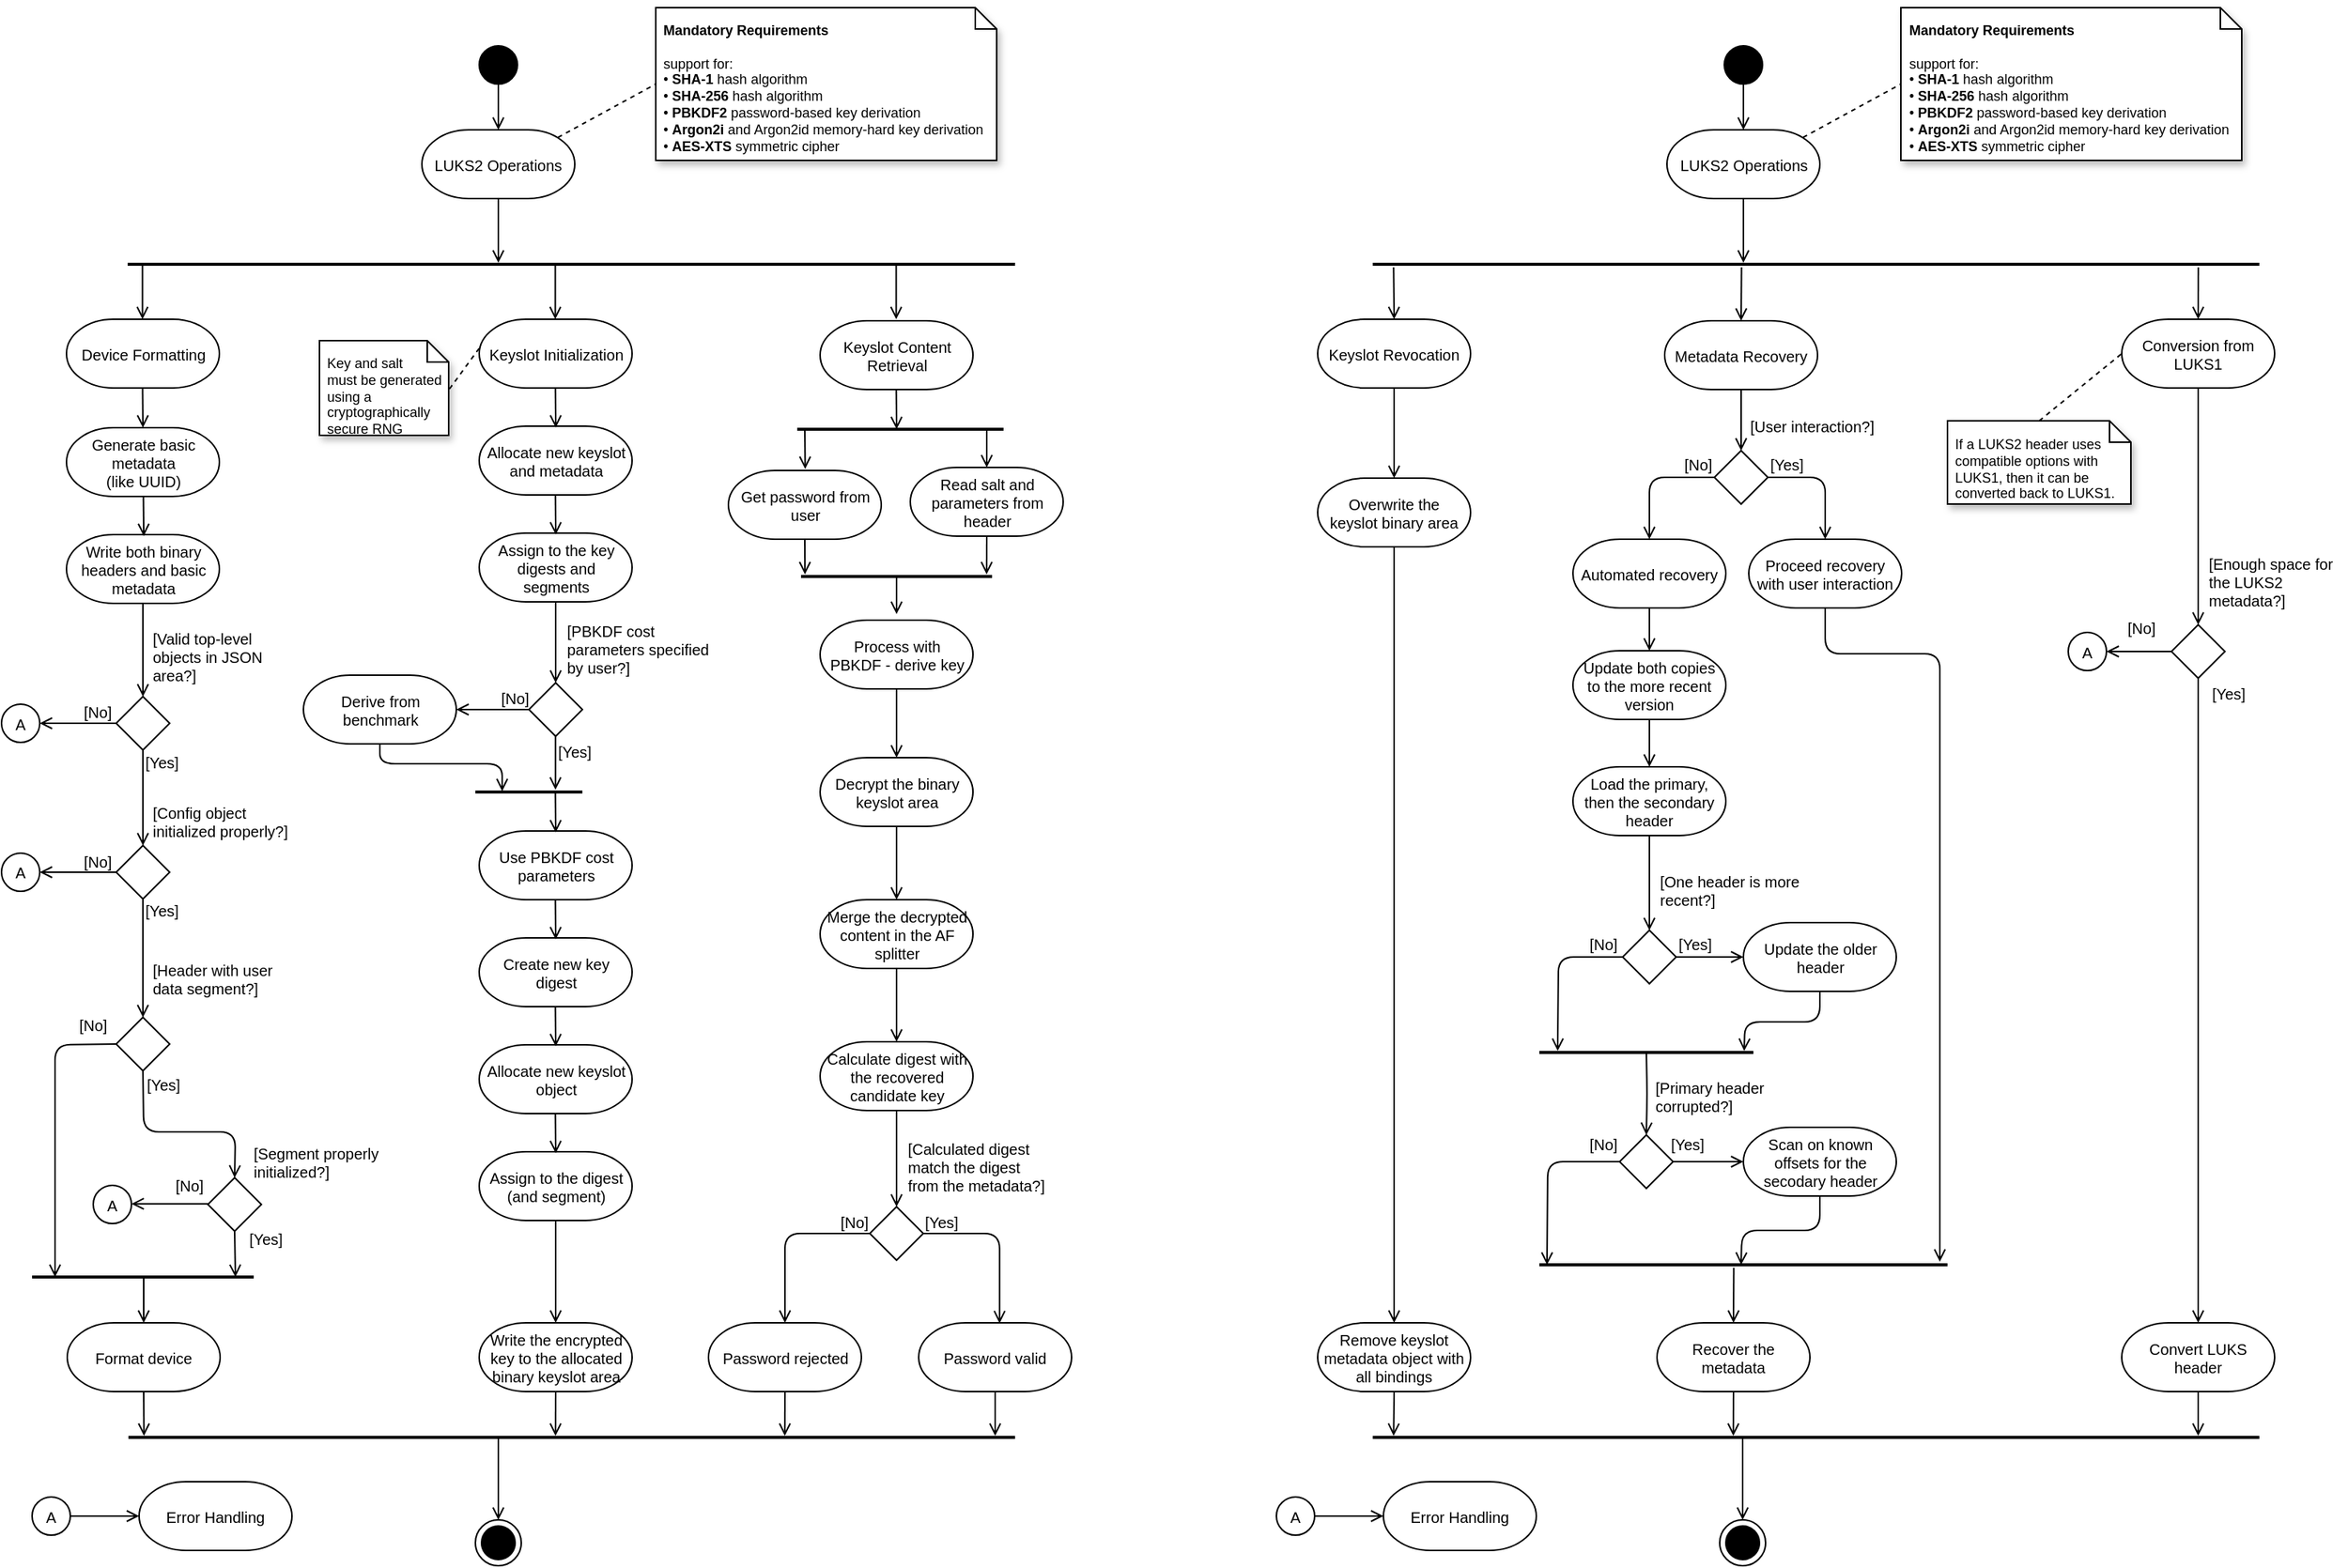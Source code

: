 <mxfile version="13.0.3" type="device"><diagram id="NmhTw1q_4O50C5WN_S4K" name="Page-1"><mxGraphModel dx="1366" dy="1429" grid="1" gridSize="5" guides="1" tooltips="1" connect="1" arrows="1" fold="1" page="1" pageScale="1" pageWidth="827" pageHeight="1169" math="0" shadow="0"><root><mxCell id="0"/><mxCell id="1" parent="0"/><mxCell id="Vl95BnNKfM8I54NwLO62-3" value="" style="shape=ellipse;html=1;fillColor=#000000;fontSize=18;fontColor=#ffffff;" parent="1" vertex="1"><mxGeometry x="374.5" y="130" width="25" height="25" as="geometry"/></mxCell><mxCell id="yYOJN8uwbz02X44MqUjV-14" value="Device Formatting" style="strokeWidth=1;html=1;shape=mxgraph.flowchart.terminator;whiteSpace=wrap;rounded=1;fontSize=10;fontColor=#000000;" parent="1" vertex="1"><mxGeometry x="104.5" y="309" width="100" height="45" as="geometry"/></mxCell><mxCell id="yYOJN8uwbz02X44MqUjV-16" value="Keyslot Initialization" style="strokeWidth=1;html=1;shape=mxgraph.flowchart.terminator;whiteSpace=wrap;rounded=1;fontSize=10;fontColor=#000000;" parent="1" vertex="1"><mxGeometry x="374.5" y="309" width="100" height="45" as="geometry"/></mxCell><mxCell id="yYOJN8uwbz02X44MqUjV-17" value="Keyslot Content&lt;br&gt;Retrieval" style="strokeWidth=1;html=1;shape=mxgraph.flowchart.terminator;whiteSpace=wrap;rounded=1;fontSize=10;fontColor=#000000;" parent="1" vertex="1"><mxGeometry x="597.5" y="310" width="100" height="45" as="geometry"/></mxCell><mxCell id="yYOJN8uwbz02X44MqUjV-175" style="edgeStyle=orthogonalEdgeStyle;rounded=1;jumpSize=6;orthogonalLoop=1;jettySize=auto;html=1;exitX=0.5;exitY=1;exitDx=0;exitDy=0;exitPerimeter=0;entryX=0.5;entryY=0;entryDx=0;entryDy=0;entryPerimeter=0;startArrow=none;startFill=0;endArrow=open;endFill=0;strokeColor=#000000;strokeWidth=1;fontSize=9;fontColor=#000000;" parent="1" source="yYOJN8uwbz02X44MqUjV-18" target="yYOJN8uwbz02X44MqUjV-173" edge="1"><mxGeometry relative="1" as="geometry"/></mxCell><mxCell id="yYOJN8uwbz02X44MqUjV-238" style="edgeStyle=orthogonalEdgeStyle;rounded=1;jumpSize=6;orthogonalLoop=1;jettySize=auto;html=1;exitX=0.5;exitY=0;exitDx=0;exitDy=0;exitPerimeter=0;startArrow=none;startFill=0;endArrow=open;endFill=0;strokeColor=#000000;strokeWidth=1;fontSize=9;fontColor=#000000;entryX=0.5;entryY=0;entryDx=0;entryDy=0;entryPerimeter=0;" parent="1" target="yYOJN8uwbz02X44MqUjV-18" edge="1"><mxGeometry relative="1" as="geometry"><mxPoint x="972.667" y="275" as="sourcePoint"/></mxGeometry></mxCell><mxCell id="yYOJN8uwbz02X44MqUjV-18" value="Keyslot Revocation" style="strokeWidth=1;html=1;shape=mxgraph.flowchart.terminator;whiteSpace=wrap;rounded=1;fontSize=10;fontColor=#000000;" parent="1" vertex="1"><mxGeometry x="923" y="309" width="100" height="45" as="geometry"/></mxCell><mxCell id="yYOJN8uwbz02X44MqUjV-192" style="edgeStyle=orthogonalEdgeStyle;rounded=1;jumpSize=6;orthogonalLoop=1;jettySize=auto;html=1;exitX=0.5;exitY=1;exitDx=0;exitDy=0;exitPerimeter=0;entryX=0.5;entryY=0;entryDx=0;entryDy=0;startArrow=none;startFill=0;endArrow=open;endFill=0;strokeColor=#000000;strokeWidth=1;fontSize=9;fontColor=#000000;" parent="1" source="yYOJN8uwbz02X44MqUjV-19" target="yYOJN8uwbz02X44MqUjV-181" edge="1"><mxGeometry relative="1" as="geometry"/></mxCell><mxCell id="yYOJN8uwbz02X44MqUjV-240" style="edgeStyle=orthogonalEdgeStyle;rounded=1;jumpSize=6;orthogonalLoop=1;jettySize=auto;html=1;exitX=0.5;exitY=0;exitDx=0;exitDy=0;exitPerimeter=0;startArrow=none;startFill=0;endArrow=open;endFill=0;strokeColor=#000000;strokeWidth=1;fontSize=9;fontColor=#000000;entryX=0.5;entryY=0;entryDx=0;entryDy=0;entryPerimeter=0;" parent="1" target="yYOJN8uwbz02X44MqUjV-19" edge="1"><mxGeometry relative="1" as="geometry"><mxPoint x="1200.276" y="275" as="sourcePoint"/></mxGeometry></mxCell><mxCell id="yYOJN8uwbz02X44MqUjV-19" value="Metadata Recovery" style="strokeWidth=1;html=1;shape=mxgraph.flowchart.terminator;whiteSpace=wrap;rounded=1;fontSize=10;fontColor=#000000;" parent="1" vertex="1"><mxGeometry x="1150" y="310" width="100" height="45" as="geometry"/></mxCell><mxCell id="yYOJN8uwbz02X44MqUjV-20" value="&lt;b style=&quot;font-size: 9px;&quot;&gt;Mandatory Requirements&lt;/b&gt;&lt;br style=&quot;font-size: 9px;&quot;&gt;&lt;br style=&quot;font-size: 9px;&quot;&gt;support for:&lt;br style=&quot;font-size: 9px;&quot;&gt;•&amp;nbsp;&lt;b style=&quot;font-size: 9px;&quot;&gt;SHA-1&lt;/b&gt; hash algorithm&lt;br style=&quot;font-size: 9px;&quot;&gt;• &lt;b style=&quot;font-size: 9px;&quot;&gt;SHA-256&lt;/b&gt; hash algorithm&lt;br style=&quot;font-size: 9px;&quot;&gt;• &lt;b style=&quot;font-size: 9px;&quot;&gt;PBKDF2&lt;/b&gt; password-based key derivation&lt;br style=&quot;font-size: 9px;&quot;&gt;• &lt;b style=&quot;font-size: 9px;&quot;&gt;Argon2i&lt;/b&gt; and Argon2id memory-hard key derivation&lt;br style=&quot;font-size: 9px;&quot;&gt;• &lt;b style=&quot;font-size: 9px;&quot;&gt;AES-XTS&lt;/b&gt; symmetric cipher" style="shape=note;whiteSpace=wrap;html=1;size=14;verticalAlign=top;align=left;spacingTop=0;rounded=1;strokeWidth=1;fontSize=9;fontColor=#000000;shadow=1;spacing=5;" parent="1" vertex="1"><mxGeometry x="490" y="105" width="223" height="100" as="geometry"/></mxCell><mxCell id="yYOJN8uwbz02X44MqUjV-255" style="edgeStyle=orthogonalEdgeStyle;rounded=1;jumpSize=6;orthogonalLoop=1;jettySize=auto;html=1;exitX=0.5;exitY=0;exitDx=0;exitDy=0;exitPerimeter=0;startArrow=none;startFill=0;endArrow=open;endFill=0;strokeColor=#000000;strokeWidth=1;fontSize=9;fontColor=#000000;entryX=0.5;entryY=0;entryDx=0;entryDy=0;entryPerimeter=0;" parent="1" target="yYOJN8uwbz02X44MqUjV-21" edge="1"><mxGeometry relative="1" as="geometry"><mxPoint x="1499.095" y="275" as="sourcePoint"/></mxGeometry></mxCell><mxCell id="P76WBCA0FqxI-mG_PTsC-1" style="edgeStyle=orthogonalEdgeStyle;rounded=0;orthogonalLoop=1;jettySize=auto;html=1;exitX=0.5;exitY=1;exitDx=0;exitDy=0;exitPerimeter=0;entryX=0.5;entryY=0;entryDx=0;entryDy=0;endArrow=open;endFill=0;" edge="1" parent="1" source="yYOJN8uwbz02X44MqUjV-21" target="yYOJN8uwbz02X44MqUjV-241"><mxGeometry relative="1" as="geometry"/></mxCell><mxCell id="yYOJN8uwbz02X44MqUjV-21" value="Conversion from LUKS1" style="strokeWidth=1;html=1;shape=mxgraph.flowchart.terminator;whiteSpace=wrap;rounded=1;fontSize=10;fontColor=#000000;" parent="1" vertex="1"><mxGeometry x="1449" y="309" width="100" height="45" as="geometry"/></mxCell><mxCell id="yYOJN8uwbz02X44MqUjV-165" style="edgeStyle=orthogonalEdgeStyle;rounded=1;jumpSize=6;orthogonalLoop=1;jettySize=auto;html=1;exitX=0.5;exitY=1;exitDx=0;exitDy=0;exitPerimeter=0;startArrow=none;startFill=0;endArrow=open;endFill=0;strokeColor=#000000;strokeWidth=1;fontSize=9;fontColor=#000000;" parent="1" source="yYOJN8uwbz02X44MqUjV-22" edge="1"><mxGeometry relative="1" as="geometry"><mxPoint x="387" y="272" as="targetPoint"/></mxGeometry></mxCell><mxCell id="yYOJN8uwbz02X44MqUjV-22" value="LUKS2 Operations" style="strokeWidth=1;html=1;shape=mxgraph.flowchart.terminator;whiteSpace=wrap;rounded=1;fontSize=10;fontColor=#000000;" parent="1" vertex="1"><mxGeometry x="337" y="185" width="100" height="45" as="geometry"/></mxCell><mxCell id="yYOJN8uwbz02X44MqUjV-23" value="" style="endArrow=none;html=1;strokeColor=#000000;fontSize=10;fontColor=#000000;strokeWidth=2;" parent="1" edge="1"><mxGeometry width="50" height="50" relative="1" as="geometry"><mxPoint x="144.5" y="273" as="sourcePoint"/><mxPoint x="725" y="273" as="targetPoint"/></mxGeometry></mxCell><mxCell id="yYOJN8uwbz02X44MqUjV-24" value="Generate basic metadata&lt;br&gt;(like UUID)" style="strokeWidth=1;html=1;shape=mxgraph.flowchart.terminator;whiteSpace=wrap;rounded=1;fontSize=10;fontColor=#000000;spacing=5;" parent="1" vertex="1"><mxGeometry x="104.5" y="380" width="100" height="45" as="geometry"/></mxCell><mxCell id="yYOJN8uwbz02X44MqUjV-25" value="Write both binary headers and basic metadata" style="strokeWidth=1;html=1;shape=mxgraph.flowchart.terminator;whiteSpace=wrap;rounded=1;fontSize=10;fontColor=#000000;spacing=5;" parent="1" vertex="1"><mxGeometry x="104.5" y="450" width="100" height="45" as="geometry"/></mxCell><mxCell id="yYOJN8uwbz02X44MqUjV-26" value="" style="rhombus;whiteSpace=wrap;html=1;rounded=0;shadow=0;strokeWidth=1;fontSize=10;fontColor=#000000;spacing=5;" parent="1" vertex="1"><mxGeometry x="137" y="556" width="35" height="35" as="geometry"/></mxCell><mxCell id="yYOJN8uwbz02X44MqUjV-27" value="[Valid top-level objects in JSON area?]" style="text;html=1;strokeColor=none;fillColor=none;align=left;verticalAlign=middle;whiteSpace=wrap;rounded=0;shadow=1;fontSize=10;fontColor=#000000;" parent="1" vertex="1"><mxGeometry x="159" y="515" width="95" height="30" as="geometry"/></mxCell><mxCell id="yYOJN8uwbz02X44MqUjV-29" value="[No]" style="text;html=1;strokeColor=none;fillColor=none;align=center;verticalAlign=middle;whiteSpace=wrap;rounded=0;shadow=1;fontSize=10;fontColor=#000000;" parent="1" vertex="1"><mxGeometry x="105" y="556" width="40" height="20" as="geometry"/></mxCell><mxCell id="yYOJN8uwbz02X44MqUjV-30" value="[Yes]" style="text;html=1;strokeColor=none;fillColor=none;align=center;verticalAlign=middle;whiteSpace=wrap;rounded=0;shadow=1;fontSize=10;fontColor=#000000;" parent="1" vertex="1"><mxGeometry x="147" y="588.5" width="40" height="20" as="geometry"/></mxCell><mxCell id="yYOJN8uwbz02X44MqUjV-32" value="" style="endArrow=open;startArrow=none;html=1;strokeColor=#000000;fontSize=10;fontColor=#000000;startFill=0;endFill=0;entryX=1;entryY=0.5;entryDx=0;entryDy=0;exitX=0;exitY=0.5;exitDx=0;exitDy=0;" parent="1" source="yYOJN8uwbz02X44MqUjV-26" edge="1"><mxGeometry width="50" height="50" relative="1" as="geometry"><mxPoint x="422" y="336" as="sourcePoint"/><mxPoint x="87" y="573.5" as="targetPoint"/></mxGeometry></mxCell><mxCell id="yYOJN8uwbz02X44MqUjV-33" value="" style="endArrow=open;startArrow=none;html=1;strokeColor=#000000;fontSize=10;fontColor=#000000;startFill=0;endFill=0;entryX=0.5;entryY=0;entryDx=0;entryDy=0;exitX=0.5;exitY=1;exitDx=0;exitDy=0;exitPerimeter=0;" parent="1" source="yYOJN8uwbz02X44MqUjV-25" target="yYOJN8uwbz02X44MqUjV-26" edge="1"><mxGeometry width="50" height="50" relative="1" as="geometry"><mxPoint x="150" y="524" as="sourcePoint"/><mxPoint x="242" y="554" as="targetPoint"/></mxGeometry></mxCell><mxCell id="yYOJN8uwbz02X44MqUjV-34" value="" style="endArrow=open;startArrow=none;html=1;strokeColor=#000000;fontSize=10;fontColor=#000000;startFill=0;endFill=0;exitX=0.5;exitY=1;exitDx=0;exitDy=0;entryX=0.5;entryY=0;entryDx=0;entryDy=0;" parent="1" source="yYOJN8uwbz02X44MqUjV-26" target="yYOJN8uwbz02X44MqUjV-35" edge="1"><mxGeometry width="50" height="50" relative="1" as="geometry"><mxPoint x="247" y="486" as="sourcePoint"/><mxPoint x="155" y="636" as="targetPoint"/></mxGeometry></mxCell><mxCell id="yYOJN8uwbz02X44MqUjV-35" value="" style="rhombus;whiteSpace=wrap;html=1;rounded=0;shadow=0;strokeWidth=1;fontSize=10;fontColor=#000000;spacing=5;" parent="1" vertex="1"><mxGeometry x="137" y="653.5" width="35" height="35" as="geometry"/></mxCell><mxCell id="yYOJN8uwbz02X44MqUjV-36" value="[Config object initialized properly?]" style="text;html=1;strokeColor=none;fillColor=none;align=left;verticalAlign=middle;whiteSpace=wrap;rounded=0;shadow=1;fontSize=10;fontColor=#000000;" parent="1" vertex="1"><mxGeometry x="159" y="622.5" width="95" height="30" as="geometry"/></mxCell><mxCell id="yYOJN8uwbz02X44MqUjV-38" value="[No]" style="text;html=1;strokeColor=none;fillColor=none;align=center;verticalAlign=middle;whiteSpace=wrap;rounded=0;shadow=1;fontSize=10;fontColor=#000000;" parent="1" vertex="1"><mxGeometry x="105" y="653.5" width="40" height="20" as="geometry"/></mxCell><mxCell id="yYOJN8uwbz02X44MqUjV-39" value="[Yes]" style="text;html=1;strokeColor=none;fillColor=none;align=center;verticalAlign=middle;whiteSpace=wrap;rounded=0;shadow=1;fontSize=10;fontColor=#000000;" parent="1" vertex="1"><mxGeometry x="147" y="686" width="40" height="20" as="geometry"/></mxCell><mxCell id="yYOJN8uwbz02X44MqUjV-40" value="" style="endArrow=open;startArrow=none;html=1;strokeColor=#000000;fontSize=10;fontColor=#000000;startFill=0;endFill=0;entryX=1;entryY=0.5;entryDx=0;entryDy=0;exitX=0;exitY=0.5;exitDx=0;exitDy=0;" parent="1" source="yYOJN8uwbz02X44MqUjV-35" edge="1"><mxGeometry width="50" height="50" relative="1" as="geometry"><mxPoint x="422" y="433.5" as="sourcePoint"/><mxPoint x="87" y="671" as="targetPoint"/></mxGeometry></mxCell><mxCell id="yYOJN8uwbz02X44MqUjV-43" value="" style="rhombus;whiteSpace=wrap;html=1;rounded=0;shadow=0;strokeWidth=1;fontSize=10;fontColor=#000000;spacing=5;" parent="1" vertex="1"><mxGeometry x="137" y="766" width="35" height="35" as="geometry"/></mxCell><mxCell id="yYOJN8uwbz02X44MqUjV-44" value="[Header with user data segment?]" style="text;html=1;strokeColor=none;fillColor=none;align=left;verticalAlign=middle;whiteSpace=wrap;rounded=0;shadow=1;fontSize=10;fontColor=#000000;" parent="1" vertex="1"><mxGeometry x="159" y="726" width="95" height="30" as="geometry"/></mxCell><mxCell id="yYOJN8uwbz02X44MqUjV-47" value="[No]" style="text;html=1;strokeColor=none;fillColor=none;align=center;verticalAlign=middle;whiteSpace=wrap;rounded=0;shadow=1;fontSize=10;fontColor=#000000;" parent="1" vertex="1"><mxGeometry x="102" y="761" width="40" height="20" as="geometry"/></mxCell><mxCell id="yYOJN8uwbz02X44MqUjV-49" value="" style="endArrow=open;startArrow=none;html=1;strokeColor=#000000;fontSize=10;fontColor=#000000;startFill=0;endFill=0;entryX=0.5;entryY=0;entryDx=0;entryDy=0;exitX=0.5;exitY=1;exitDx=0;exitDy=0;" parent="1" source="yYOJN8uwbz02X44MqUjV-35" target="yYOJN8uwbz02X44MqUjV-43" edge="1"><mxGeometry width="50" height="50" relative="1" as="geometry"><mxPoint x="155" y="746" as="sourcePoint"/><mxPoint x="247" y="776" as="targetPoint"/></mxGeometry></mxCell><mxCell id="yYOJN8uwbz02X44MqUjV-50" value="" style="endArrow=open;startArrow=none;html=1;strokeColor=#000000;fontSize=10;fontColor=#000000;startFill=0;endFill=0;exitX=0.5;exitY=1;exitDx=0;exitDy=0;entryX=0.5;entryY=0;entryDx=0;entryDy=0;" parent="1" source="yYOJN8uwbz02X44MqUjV-43" target="yYOJN8uwbz02X44MqUjV-51" edge="1"><mxGeometry width="50" height="50" relative="1" as="geometry"><mxPoint x="247" y="696" as="sourcePoint"/><mxPoint x="155" y="846" as="targetPoint"/><Array as="points"><mxPoint x="155" y="841"/><mxPoint x="215" y="841"/></Array></mxGeometry></mxCell><mxCell id="yYOJN8uwbz02X44MqUjV-51" value="" style="rhombus;whiteSpace=wrap;html=1;rounded=0;shadow=0;strokeWidth=1;fontSize=10;fontColor=#000000;spacing=5;" parent="1" vertex="1"><mxGeometry x="197" y="871" width="35" height="35" as="geometry"/></mxCell><mxCell id="yYOJN8uwbz02X44MqUjV-52" value="" style="endArrow=none;dashed=1;html=1;strokeColor=#000000;strokeWidth=1;fontSize=10;fontColor=#000000;exitX=0.89;exitY=0.11;exitDx=0;exitDy=0;exitPerimeter=0;entryX=0;entryY=0.5;entryDx=0;entryDy=0;entryPerimeter=0;" parent="1" source="yYOJN8uwbz02X44MqUjV-22" target="yYOJN8uwbz02X44MqUjV-20" edge="1"><mxGeometry width="50" height="50" relative="1" as="geometry"><mxPoint x="469.5" y="270" as="sourcePoint"/><mxPoint x="519.5" y="220" as="targetPoint"/></mxGeometry></mxCell><mxCell id="yYOJN8uwbz02X44MqUjV-53" value="A" style="ellipse;whiteSpace=wrap;html=1;aspect=fixed;rounded=0;shadow=0;strokeColor=#000000;strokeWidth=1;fontSize=10;fontColor=#000000;" parent="1" vertex="1"><mxGeometry x="62" y="561" width="25" height="25" as="geometry"/></mxCell><mxCell id="yYOJN8uwbz02X44MqUjV-55" value="A" style="ellipse;whiteSpace=wrap;html=1;aspect=fixed;rounded=0;shadow=0;strokeColor=#000000;strokeWidth=1;fontSize=10;fontColor=#000000;" parent="1" vertex="1"><mxGeometry x="62" y="658.5" width="25" height="25" as="geometry"/></mxCell><mxCell id="yYOJN8uwbz02X44MqUjV-58" value="" style="endArrow=open;startArrow=none;html=1;strokeColor=#000000;fontSize=10;fontColor=#000000;startFill=0;endFill=0;exitX=0.5;exitY=1;exitDx=0;exitDy=0;entryX=0.5;entryY=0;entryDx=0;entryDy=0;entryPerimeter=0;" parent="1" source="Vl95BnNKfM8I54NwLO62-3" target="yYOJN8uwbz02X44MqUjV-22" edge="1"><mxGeometry width="50" height="50" relative="1" as="geometry"><mxPoint x="324.5" y="120" as="sourcePoint"/><mxPoint x="324.5" y="165" as="targetPoint"/></mxGeometry></mxCell><mxCell id="yYOJN8uwbz02X44MqUjV-59" value="A" style="ellipse;whiteSpace=wrap;html=1;aspect=fixed;rounded=0;shadow=0;strokeColor=#000000;strokeWidth=1;fontSize=10;fontColor=#000000;" parent="1" vertex="1"><mxGeometry x="82" y="1080" width="25" height="25" as="geometry"/></mxCell><mxCell id="yYOJN8uwbz02X44MqUjV-60" value="Error Handling" style="strokeWidth=1;html=1;shape=mxgraph.flowchart.terminator;whiteSpace=wrap;rounded=1;fontSize=10;fontColor=#000000;spacing=5;shadow=0;" parent="1" vertex="1"><mxGeometry x="152" y="1070" width="100" height="45" as="geometry"/></mxCell><mxCell id="yYOJN8uwbz02X44MqUjV-61" value="" style="endArrow=open;startArrow=none;html=1;strokeColor=#000000;fontSize=10;fontColor=#000000;startFill=0;endFill=0;exitX=1;exitY=0.5;exitDx=0;exitDy=0;entryX=0;entryY=0.5;entryDx=0;entryDy=0;entryPerimeter=0;" parent="1" source="yYOJN8uwbz02X44MqUjV-59" target="yYOJN8uwbz02X44MqUjV-60" edge="1"><mxGeometry width="50" height="50" relative="1" as="geometry"><mxPoint x="177" y="1427.5" as="sourcePoint"/><mxPoint x="177" y="1472.5" as="targetPoint"/></mxGeometry></mxCell><mxCell id="yYOJN8uwbz02X44MqUjV-63" value="[Yes]" style="text;html=1;strokeColor=none;fillColor=none;align=center;verticalAlign=middle;whiteSpace=wrap;rounded=0;shadow=1;fontSize=10;fontColor=#000000;" parent="1" vertex="1"><mxGeometry x="148" y="800.0" width="40" height="20" as="geometry"/></mxCell><mxCell id="yYOJN8uwbz02X44MqUjV-64" value="[Segment properly initialized?]" style="text;html=1;strokeColor=none;fillColor=none;align=left;verticalAlign=middle;whiteSpace=wrap;rounded=0;shadow=1;fontSize=10;fontColor=#000000;" parent="1" vertex="1"><mxGeometry x="225" y="846" width="95" height="30" as="geometry"/></mxCell><mxCell id="yYOJN8uwbz02X44MqUjV-65" value="" style="endArrow=open;startArrow=none;html=1;strokeColor=#000000;fontSize=10;fontColor=#000000;startFill=0;endFill=0;entryX=1;entryY=0.5;entryDx=0;entryDy=0;exitX=0;exitY=0.5;exitDx=0;exitDy=0;" parent="1" edge="1"><mxGeometry width="50" height="50" relative="1" as="geometry"><mxPoint x="197" y="888.08" as="sourcePoint"/><mxPoint x="147" y="888.08" as="targetPoint"/></mxGeometry></mxCell><mxCell id="yYOJN8uwbz02X44MqUjV-66" value="[No]" style="text;html=1;strokeColor=none;fillColor=none;align=center;verticalAlign=middle;whiteSpace=wrap;rounded=0;shadow=1;fontSize=10;fontColor=#000000;" parent="1" vertex="1"><mxGeometry x="165" y="866" width="40" height="20" as="geometry"/></mxCell><mxCell id="yYOJN8uwbz02X44MqUjV-68" value="A" style="ellipse;whiteSpace=wrap;html=1;aspect=fixed;rounded=0;shadow=0;strokeColor=#000000;strokeWidth=1;fontSize=10;fontColor=#000000;" parent="1" vertex="1"><mxGeometry x="122" y="876" width="25" height="25" as="geometry"/></mxCell><mxCell id="yYOJN8uwbz02X44MqUjV-159" style="edgeStyle=orthogonalEdgeStyle;rounded=1;jumpSize=6;orthogonalLoop=1;jettySize=auto;html=1;exitX=0.5;exitY=1;exitDx=0;exitDy=0;exitPerimeter=0;startArrow=none;startFill=0;endArrow=open;endFill=0;strokeColor=#000000;strokeWidth=1;fontSize=9;fontColor=#000000;" parent="1" source="yYOJN8uwbz02X44MqUjV-69" edge="1"><mxGeometry relative="1" as="geometry"><mxPoint x="155.2" y="1040" as="targetPoint"/></mxGeometry></mxCell><mxCell id="yYOJN8uwbz02X44MqUjV-69" value="Format device" style="strokeWidth=1;html=1;shape=mxgraph.flowchart.terminator;whiteSpace=wrap;rounded=1;fontSize=10;fontColor=#000000;spacing=5;" parent="1" vertex="1"><mxGeometry x="105" y="966.0" width="100" height="45" as="geometry"/></mxCell><mxCell id="yYOJN8uwbz02X44MqUjV-71" value="" style="endArrow=open;startArrow=none;html=1;strokeColor=#000000;fontSize=10;fontColor=#000000;startFill=0;endFill=0;exitX=0;exitY=0.5;exitDx=0;exitDy=0;" parent="1" source="yYOJN8uwbz02X44MqUjV-43" edge="1"><mxGeometry width="50" height="50" relative="1" as="geometry"><mxPoint x="97" y="871" as="sourcePoint"/><mxPoint x="97" y="936" as="targetPoint"/><Array as="points"><mxPoint x="97" y="784"/></Array></mxGeometry></mxCell><mxCell id="yYOJN8uwbz02X44MqUjV-72" value="" style="endArrow=open;startArrow=none;html=1;strokeColor=#000000;fontSize=10;fontColor=#000000;startFill=0;endFill=0;exitX=0.5;exitY=1;exitDx=0;exitDy=0;" parent="1" source="yYOJN8uwbz02X44MqUjV-51" edge="1"><mxGeometry width="50" height="50" relative="1" as="geometry"><mxPoint x="282" y="876" as="sourcePoint"/><mxPoint x="215" y="936" as="targetPoint"/></mxGeometry></mxCell><mxCell id="yYOJN8uwbz02X44MqUjV-73" value="" style="endArrow=none;html=1;strokeColor=#000000;fontSize=10;fontColor=#000000;strokeWidth=2;" parent="1" edge="1"><mxGeometry width="50" height="50" relative="1" as="geometry"><mxPoint x="82" y="936" as="sourcePoint"/><mxPoint x="227" y="936" as="targetPoint"/></mxGeometry></mxCell><mxCell id="yYOJN8uwbz02X44MqUjV-75" value="" style="endArrow=open;startArrow=none;html=1;strokeColor=#000000;fontSize=10;fontColor=#000000;startFill=0;endFill=0;entryX=0.5;entryY=0;entryDx=0;entryDy=0;entryPerimeter=0;" parent="1" target="yYOJN8uwbz02X44MqUjV-69" edge="1"><mxGeometry width="50" height="50" relative="1" as="geometry"><mxPoint x="155" y="936" as="sourcePoint"/><mxPoint x="37" y="996" as="targetPoint"/></mxGeometry></mxCell><mxCell id="yYOJN8uwbz02X44MqUjV-77" value="" style="endArrow=open;startArrow=none;html=1;strokeColor=#000000;fontSize=10;fontColor=#000000;startFill=0;endFill=0;" parent="1" edge="1"><mxGeometry width="50" height="50" relative="1" as="geometry"><mxPoint x="154.26" y="354" as="sourcePoint"/><mxPoint x="154.5" y="380" as="targetPoint"/></mxGeometry></mxCell><mxCell id="yYOJN8uwbz02X44MqUjV-78" value="" style="endArrow=open;startArrow=none;html=1;strokeColor=#000000;fontSize=10;fontColor=#000000;startFill=0;endFill=0;" parent="1" edge="1"><mxGeometry width="50" height="50" relative="1" as="geometry"><mxPoint x="154.21" y="274" as="sourcePoint"/><mxPoint x="154.21" y="309.0" as="targetPoint"/></mxGeometry></mxCell><mxCell id="yYOJN8uwbz02X44MqUjV-79" value="[Yes]" style="text;html=1;strokeColor=none;fillColor=none;align=center;verticalAlign=middle;whiteSpace=wrap;rounded=0;shadow=1;fontSize=10;fontColor=#000000;" parent="1" vertex="1"><mxGeometry x="214.5" y="901.0" width="40" height="20" as="geometry"/></mxCell><mxCell id="yYOJN8uwbz02X44MqUjV-80" value="Allocate new keyslot and metadata" style="strokeWidth=1;html=1;shape=mxgraph.flowchart.terminator;whiteSpace=wrap;rounded=1;fontSize=10;fontColor=#000000;spacing=5;shadow=0;" parent="1" vertex="1"><mxGeometry x="374.5" y="379" width="100" height="45" as="geometry"/></mxCell><mxCell id="yYOJN8uwbz02X44MqUjV-81" value="Assign to the key digests and segments" style="strokeWidth=1;html=1;shape=mxgraph.flowchart.terminator;whiteSpace=wrap;rounded=1;fontSize=10;fontColor=#000000;spacing=5;shadow=0;" parent="1" vertex="1"><mxGeometry x="374.5" y="449" width="100" height="45" as="geometry"/></mxCell><mxCell id="yYOJN8uwbz02X44MqUjV-83" value="Key and salt&lt;br&gt;must be generated using a cryptographically secure RNG" style="shape=note;whiteSpace=wrap;html=1;size=14;verticalAlign=top;align=left;spacingTop=0;rounded=1;strokeWidth=1;fontSize=9;fontColor=#000000;shadow=1;spacing=5;" parent="1" vertex="1"><mxGeometry x="270" y="323" width="84.5" height="62" as="geometry"/></mxCell><mxCell id="yYOJN8uwbz02X44MqUjV-86" value="" style="endArrow=none;dashed=1;html=1;strokeColor=#000000;strokeWidth=1;fontSize=10;fontColor=#000000;entryX=1.003;entryY=0.516;entryDx=0;entryDy=0;entryPerimeter=0;" parent="1" target="yYOJN8uwbz02X44MqUjV-83" edge="1"><mxGeometry width="50" height="50" relative="1" as="geometry"><mxPoint x="374.5" y="328" as="sourcePoint"/><mxPoint x="339.5" y="434" as="targetPoint"/></mxGeometry></mxCell><mxCell id="yYOJN8uwbz02X44MqUjV-87" value="" style="rhombus;whiteSpace=wrap;html=1;rounded=0;shadow=0;strokeWidth=1;fontSize=10;fontColor=#000000;spacing=5;" parent="1" vertex="1"><mxGeometry x="407" y="547" width="35" height="35" as="geometry"/></mxCell><mxCell id="yYOJN8uwbz02X44MqUjV-88" value="[PBKDF cost parameters specified by user?]" style="text;html=1;strokeColor=none;fillColor=none;align=left;verticalAlign=middle;whiteSpace=wrap;rounded=0;shadow=1;fontSize=10;fontColor=#000000;" parent="1" vertex="1"><mxGeometry x="429.5" y="510" width="95" height="29" as="geometry"/></mxCell><mxCell id="yYOJN8uwbz02X44MqUjV-89" value="" style="endArrow=open;startArrow=none;html=1;strokeColor=#000000;fontSize=10;fontColor=#000000;startFill=0;endFill=0;entryX=0.5;entryY=0;entryDx=0;entryDy=0;exitX=0.5;exitY=1;exitDx=0;exitDy=0;exitPerimeter=0;" parent="1" source="yYOJN8uwbz02X44MqUjV-81" target="yYOJN8uwbz02X44MqUjV-87" edge="1"><mxGeometry width="50" height="50" relative="1" as="geometry"><mxPoint x="424.16" y="485" as="sourcePoint"/><mxPoint x="424.16" y="548" as="targetPoint"/></mxGeometry></mxCell><mxCell id="yYOJN8uwbz02X44MqUjV-90" value="[Yes]" style="text;html=1;strokeColor=none;fillColor=none;align=center;verticalAlign=middle;whiteSpace=wrap;rounded=0;shadow=1;fontSize=10;fontColor=#000000;" parent="1" vertex="1"><mxGeometry x="417" y="582" width="40" height="20" as="geometry"/></mxCell><mxCell id="yYOJN8uwbz02X44MqUjV-91" value="" style="endArrow=open;startArrow=none;html=1;strokeColor=#000000;fontSize=10;fontColor=#000000;startFill=0;endFill=0;" parent="1" edge="1"><mxGeometry width="50" height="50" relative="1" as="geometry"><mxPoint x="424.38" y="582" as="sourcePoint"/><mxPoint x="424.38" y="617.0" as="targetPoint"/></mxGeometry></mxCell><mxCell id="yYOJN8uwbz02X44MqUjV-92" value="Use PBKDF cost parameters" style="strokeWidth=1;html=1;shape=mxgraph.flowchart.terminator;whiteSpace=wrap;rounded=1;fontSize=10;fontColor=#000000;spacing=5;shadow=0;" parent="1" vertex="1"><mxGeometry x="374.5" y="644" width="100" height="45" as="geometry"/></mxCell><mxCell id="yYOJN8uwbz02X44MqUjV-93" value="[No]" style="text;html=1;strokeColor=none;fillColor=none;align=center;verticalAlign=middle;whiteSpace=wrap;rounded=0;shadow=1;fontSize=10;fontColor=#000000;" parent="1" vertex="1"><mxGeometry x="377.5" y="547" width="40" height="20" as="geometry"/></mxCell><mxCell id="yYOJN8uwbz02X44MqUjV-94" value="" style="endArrow=open;startArrow=none;html=1;strokeColor=#000000;fontSize=10;fontColor=#000000;startFill=0;endFill=0;entryX=1;entryY=0.5;entryDx=0;entryDy=0;exitX=0;exitY=0.5;exitDx=0;exitDy=0;" parent="1" source="yYOJN8uwbz02X44MqUjV-87" edge="1"><mxGeometry width="50" height="50" relative="1" as="geometry"><mxPoint x="409.5" y="564.5" as="sourcePoint"/><mxPoint x="359.5" y="564.5" as="targetPoint"/></mxGeometry></mxCell><mxCell id="yYOJN8uwbz02X44MqUjV-96" value="Derive from benchmark" style="strokeWidth=1;html=1;shape=mxgraph.flowchart.terminator;whiteSpace=wrap;rounded=1;fontSize=10;fontColor=#000000;spacing=5;shadow=0;" parent="1" vertex="1"><mxGeometry x="259.5" y="542" width="100" height="45" as="geometry"/></mxCell><mxCell id="yYOJN8uwbz02X44MqUjV-97" value="" style="endArrow=none;html=1;strokeColor=#000000;fontSize=10;fontColor=#000000;strokeWidth=2;" parent="1" edge="1"><mxGeometry width="50" height="50" relative="1" as="geometry"><mxPoint x="372" y="618.5" as="sourcePoint"/><mxPoint x="442" y="618.5" as="targetPoint"/></mxGeometry></mxCell><mxCell id="yYOJN8uwbz02X44MqUjV-98" value="" style="endArrow=open;startArrow=none;html=1;strokeColor=#000000;fontSize=10;fontColor=#000000;startFill=0;endFill=0;exitX=0.5;exitY=1;exitDx=0;exitDy=0;exitPerimeter=0;" parent="1" source="yYOJN8uwbz02X44MqUjV-96" edge="1"><mxGeometry width="50" height="50" relative="1" as="geometry"><mxPoint x="309.3" y="585" as="sourcePoint"/><mxPoint x="389.5" y="618" as="targetPoint"/><Array as="points"><mxPoint x="309.5" y="600"/><mxPoint x="389.5" y="600"/></Array></mxGeometry></mxCell><mxCell id="yYOJN8uwbz02X44MqUjV-100" value="Create new key digest" style="strokeWidth=1;html=1;shape=mxgraph.flowchart.terminator;whiteSpace=wrap;rounded=1;fontSize=10;fontColor=#000000;spacing=5;shadow=0;" parent="1" vertex="1"><mxGeometry x="374.5" y="714" width="100" height="45" as="geometry"/></mxCell><mxCell id="yYOJN8uwbz02X44MqUjV-102" value="Allocate new keyslot object" style="strokeWidth=1;html=1;shape=mxgraph.flowchart.terminator;whiteSpace=wrap;rounded=1;fontSize=10;fontColor=#000000;spacing=5;shadow=0;" parent="1" vertex="1"><mxGeometry x="374.5" y="784" width="100" height="45" as="geometry"/></mxCell><mxCell id="yYOJN8uwbz02X44MqUjV-153" style="edgeStyle=orthogonalEdgeStyle;rounded=1;jumpSize=6;orthogonalLoop=1;jettySize=auto;html=1;exitX=0.5;exitY=1;exitDx=0;exitDy=0;exitPerimeter=0;startArrow=none;startFill=0;endArrow=open;endFill=0;strokeColor=#000000;strokeWidth=1;fontSize=10;fontColor=#000000;" parent="1" source="yYOJN8uwbz02X44MqUjV-103" target="yYOJN8uwbz02X44MqUjV-104" edge="1"><mxGeometry relative="1" as="geometry"/></mxCell><mxCell id="yYOJN8uwbz02X44MqUjV-103" value="Assign to the digest (and segment)" style="strokeWidth=1;html=1;shape=mxgraph.flowchart.terminator;whiteSpace=wrap;rounded=1;fontSize=10;fontColor=#000000;spacing=5;shadow=0;" parent="1" vertex="1"><mxGeometry x="374.5" y="854" width="100" height="45" as="geometry"/></mxCell><mxCell id="yYOJN8uwbz02X44MqUjV-160" style="edgeStyle=orthogonalEdgeStyle;rounded=1;jumpSize=6;orthogonalLoop=1;jettySize=auto;html=1;exitX=0.5;exitY=1;exitDx=0;exitDy=0;exitPerimeter=0;startArrow=none;startFill=0;endArrow=open;endFill=0;strokeColor=#000000;strokeWidth=1;fontSize=9;fontColor=#000000;" parent="1" source="yYOJN8uwbz02X44MqUjV-104" edge="1"><mxGeometry relative="1" as="geometry"><mxPoint x="424.4" y="1040" as="targetPoint"/></mxGeometry></mxCell><mxCell id="yYOJN8uwbz02X44MqUjV-104" value="Write the encrypted key to the allocated binary keyslot area" style="strokeWidth=1;html=1;shape=mxgraph.flowchart.terminator;whiteSpace=wrap;rounded=1;fontSize=10;fontColor=#000000;spacing=5;shadow=0;" parent="1" vertex="1"><mxGeometry x="374.5" y="966" width="100" height="45" as="geometry"/></mxCell><mxCell id="yYOJN8uwbz02X44MqUjV-105" value="" style="endArrow=open;startArrow=none;html=1;strokeColor=#000000;fontSize=10;fontColor=#000000;startFill=0;endFill=0;" parent="1" edge="1"><mxGeometry width="50" height="50" relative="1" as="geometry"><mxPoint x="154.8" y="425" as="sourcePoint"/><mxPoint x="155.04" y="451" as="targetPoint"/></mxGeometry></mxCell><mxCell id="yYOJN8uwbz02X44MqUjV-109" value="" style="endArrow=open;startArrow=none;html=1;strokeColor=#000000;fontSize=10;fontColor=#000000;startFill=0;endFill=0;" parent="1" edge="1"><mxGeometry width="50" height="50" relative="1" as="geometry"><mxPoint x="424.33" y="354" as="sourcePoint"/><mxPoint x="424.57" y="380" as="targetPoint"/></mxGeometry></mxCell><mxCell id="yYOJN8uwbz02X44MqUjV-110" value="" style="endArrow=open;startArrow=none;html=1;strokeColor=#000000;fontSize=10;fontColor=#000000;startFill=0;endFill=0;" parent="1" edge="1"><mxGeometry width="50" height="50" relative="1" as="geometry"><mxPoint x="424.33" y="424" as="sourcePoint"/><mxPoint x="424.57" y="450" as="targetPoint"/></mxGeometry></mxCell><mxCell id="yYOJN8uwbz02X44MqUjV-112" value="" style="endArrow=open;startArrow=none;html=1;strokeColor=#000000;fontSize=10;fontColor=#000000;startFill=0;endFill=0;" parent="1" edge="1"><mxGeometry width="50" height="50" relative="1" as="geometry"><mxPoint x="424.3" y="619" as="sourcePoint"/><mxPoint x="424.54" y="645" as="targetPoint"/></mxGeometry></mxCell><mxCell id="yYOJN8uwbz02X44MqUjV-113" value="" style="endArrow=open;startArrow=none;html=1;strokeColor=#000000;fontSize=10;fontColor=#000000;startFill=0;endFill=0;" parent="1" edge="1"><mxGeometry width="50" height="50" relative="1" as="geometry"><mxPoint x="424.3" y="689" as="sourcePoint"/><mxPoint x="424.54" y="715" as="targetPoint"/></mxGeometry></mxCell><mxCell id="yYOJN8uwbz02X44MqUjV-114" value="" style="endArrow=open;startArrow=none;html=1;strokeColor=#000000;fontSize=10;fontColor=#000000;startFill=0;endFill=0;" parent="1" edge="1"><mxGeometry width="50" height="50" relative="1" as="geometry"><mxPoint x="424.3" y="759" as="sourcePoint"/><mxPoint x="424.54" y="785" as="targetPoint"/></mxGeometry></mxCell><mxCell id="yYOJN8uwbz02X44MqUjV-115" value="" style="endArrow=open;startArrow=none;html=1;strokeColor=#000000;fontSize=10;fontColor=#000000;startFill=0;endFill=0;" parent="1" edge="1"><mxGeometry width="50" height="50" relative="1" as="geometry"><mxPoint x="424.3" y="829" as="sourcePoint"/><mxPoint x="424.54" y="855" as="targetPoint"/></mxGeometry></mxCell><mxCell id="yYOJN8uwbz02X44MqUjV-140" style="edgeStyle=orthogonalEdgeStyle;rounded=1;jumpSize=6;orthogonalLoop=1;jettySize=auto;html=1;exitX=0.5;exitY=1;exitDx=0;exitDy=0;exitPerimeter=0;startArrow=none;startFill=0;endArrow=open;endFill=0;strokeColor=#000000;strokeWidth=1;fontSize=10;fontColor=#000000;" parent="1" source="yYOJN8uwbz02X44MqUjV-119" edge="1"><mxGeometry relative="1" as="geometry"><mxPoint x="587.587" y="476" as="targetPoint"/></mxGeometry></mxCell><mxCell id="yYOJN8uwbz02X44MqUjV-119" value="Get password from user" style="strokeWidth=1;html=1;shape=mxgraph.flowchart.terminator;whiteSpace=wrap;rounded=1;fontSize=10;fontColor=#000000;spacing=5;shadow=0;" parent="1" vertex="1"><mxGeometry x="537.5" y="408" width="100" height="45" as="geometry"/></mxCell><mxCell id="yYOJN8uwbz02X44MqUjV-141" style="edgeStyle=orthogonalEdgeStyle;rounded=1;jumpSize=6;orthogonalLoop=1;jettySize=auto;html=1;exitX=0.5;exitY=1;exitDx=0;exitDy=0;exitPerimeter=0;startArrow=none;startFill=0;endArrow=open;endFill=0;strokeColor=#000000;strokeWidth=1;fontSize=10;fontColor=#000000;" parent="1" source="yYOJN8uwbz02X44MqUjV-120" edge="1"><mxGeometry relative="1" as="geometry"><mxPoint x="706.422" y="476" as="targetPoint"/></mxGeometry></mxCell><mxCell id="yYOJN8uwbz02X44MqUjV-120" value="Read salt and parameters from header" style="strokeWidth=1;html=1;shape=mxgraph.flowchart.terminator;whiteSpace=wrap;rounded=1;fontSize=10;fontColor=#000000;spacing=5;shadow=0;" parent="1" vertex="1"><mxGeometry x="656.5" y="406" width="100" height="45" as="geometry"/></mxCell><mxCell id="yYOJN8uwbz02X44MqUjV-144" style="edgeStyle=orthogonalEdgeStyle;rounded=1;jumpSize=6;orthogonalLoop=1;jettySize=auto;html=1;exitX=0.5;exitY=1;exitDx=0;exitDy=0;exitPerimeter=0;startArrow=none;startFill=0;endArrow=open;endFill=0;strokeColor=#000000;strokeWidth=1;fontSize=10;fontColor=#000000;" parent="1" source="yYOJN8uwbz02X44MqUjV-121" target="yYOJN8uwbz02X44MqUjV-122" edge="1"><mxGeometry relative="1" as="geometry"/></mxCell><mxCell id="yYOJN8uwbz02X44MqUjV-121" value="Process with PBKDF - derive key" style="strokeWidth=1;html=1;shape=mxgraph.flowchart.terminator;whiteSpace=wrap;rounded=1;fontSize=10;fontColor=#000000;spacing=5;shadow=0;" parent="1" vertex="1"><mxGeometry x="597.5" y="506" width="100" height="45" as="geometry"/></mxCell><mxCell id="yYOJN8uwbz02X44MqUjV-146" style="edgeStyle=orthogonalEdgeStyle;rounded=1;jumpSize=6;orthogonalLoop=1;jettySize=auto;html=1;exitX=0.5;exitY=1;exitDx=0;exitDy=0;exitPerimeter=0;entryX=0.5;entryY=0;entryDx=0;entryDy=0;entryPerimeter=0;startArrow=none;startFill=0;endArrow=open;endFill=0;strokeColor=#000000;strokeWidth=1;fontSize=10;fontColor=#000000;" parent="1" source="yYOJN8uwbz02X44MqUjV-122" target="yYOJN8uwbz02X44MqUjV-123" edge="1"><mxGeometry relative="1" as="geometry"/></mxCell><mxCell id="yYOJN8uwbz02X44MqUjV-122" value="Decrypt the binary keyslot area" style="strokeWidth=1;html=1;shape=mxgraph.flowchart.terminator;whiteSpace=wrap;rounded=1;fontSize=10;fontColor=#000000;spacing=5;shadow=0;" parent="1" vertex="1"><mxGeometry x="597.5" y="596" width="100" height="45" as="geometry"/></mxCell><mxCell id="yYOJN8uwbz02X44MqUjV-147" style="edgeStyle=orthogonalEdgeStyle;rounded=1;jumpSize=6;orthogonalLoop=1;jettySize=auto;html=1;exitX=0.5;exitY=1;exitDx=0;exitDy=0;exitPerimeter=0;entryX=0.5;entryY=0;entryDx=0;entryDy=0;entryPerimeter=0;startArrow=none;startFill=0;endArrow=open;endFill=0;strokeColor=#000000;strokeWidth=1;fontSize=10;fontColor=#000000;" parent="1" source="yYOJN8uwbz02X44MqUjV-123" target="yYOJN8uwbz02X44MqUjV-124" edge="1"><mxGeometry relative="1" as="geometry"/></mxCell><mxCell id="yYOJN8uwbz02X44MqUjV-123" value="Merge the decrypted content in the AF splitter" style="strokeWidth=1;html=1;shape=mxgraph.flowchart.terminator;whiteSpace=wrap;rounded=1;fontSize=10;fontColor=#000000;spacing=5;shadow=0;" parent="1" vertex="1"><mxGeometry x="597.5" y="689" width="100" height="45" as="geometry"/></mxCell><mxCell id="yYOJN8uwbz02X44MqUjV-148" style="edgeStyle=orthogonalEdgeStyle;rounded=1;jumpSize=6;orthogonalLoop=1;jettySize=auto;html=1;exitX=0.5;exitY=1;exitDx=0;exitDy=0;exitPerimeter=0;startArrow=none;startFill=0;endArrow=open;endFill=0;strokeColor=#000000;strokeWidth=1;fontSize=10;fontColor=#000000;" parent="1" source="yYOJN8uwbz02X44MqUjV-124" target="yYOJN8uwbz02X44MqUjV-126" edge="1"><mxGeometry relative="1" as="geometry"/></mxCell><mxCell id="yYOJN8uwbz02X44MqUjV-124" value="Calculate digest with the recovered candidate key" style="strokeWidth=1;html=1;shape=mxgraph.flowchart.terminator;whiteSpace=wrap;rounded=1;fontSize=10;fontColor=#000000;spacing=5;shadow=0;" parent="1" vertex="1"><mxGeometry x="597.5" y="782" width="100" height="45" as="geometry"/></mxCell><mxCell id="yYOJN8uwbz02X44MqUjV-125" value="[Calculated digest match the digest from the metadata?]" style="text;html=1;strokeColor=none;fillColor=none;align=left;verticalAlign=middle;whiteSpace=wrap;rounded=0;shadow=1;fontSize=10;fontColor=#000000;" parent="1" vertex="1"><mxGeometry x="652.5" y="849" width="95" height="29" as="geometry"/></mxCell><mxCell id="yYOJN8uwbz02X44MqUjV-149" style="edgeStyle=orthogonalEdgeStyle;rounded=1;jumpSize=6;orthogonalLoop=1;jettySize=auto;html=1;exitX=0;exitY=0.5;exitDx=0;exitDy=0;startArrow=none;startFill=0;endArrow=open;endFill=0;strokeColor=#000000;strokeWidth=1;fontSize=10;fontColor=#000000;" parent="1" source="yYOJN8uwbz02X44MqUjV-126" target="yYOJN8uwbz02X44MqUjV-128" edge="1"><mxGeometry relative="1" as="geometry"/></mxCell><mxCell id="yYOJN8uwbz02X44MqUjV-150" style="edgeStyle=orthogonalEdgeStyle;rounded=1;jumpSize=6;orthogonalLoop=1;jettySize=auto;html=1;exitX=1;exitY=0.5;exitDx=0;exitDy=0;entryX=0.529;entryY=0.007;entryDx=0;entryDy=0;entryPerimeter=0;startArrow=none;startFill=0;endArrow=open;endFill=0;strokeColor=#000000;strokeWidth=1;fontSize=10;fontColor=#000000;" parent="1" source="yYOJN8uwbz02X44MqUjV-126" target="yYOJN8uwbz02X44MqUjV-127" edge="1"><mxGeometry relative="1" as="geometry"/></mxCell><mxCell id="yYOJN8uwbz02X44MqUjV-126" value="" style="rhombus;whiteSpace=wrap;html=1;rounded=0;shadow=0;strokeWidth=1;fontSize=10;fontColor=#000000;spacing=5;" parent="1" vertex="1"><mxGeometry x="630" y="890" width="35" height="35" as="geometry"/></mxCell><mxCell id="yYOJN8uwbz02X44MqUjV-162" style="edgeStyle=orthogonalEdgeStyle;rounded=1;jumpSize=6;orthogonalLoop=1;jettySize=auto;html=1;exitX=0.5;exitY=1;exitDx=0;exitDy=0;exitPerimeter=0;startArrow=none;startFill=0;endArrow=open;endFill=0;strokeColor=#000000;strokeWidth=1;fontSize=9;fontColor=#000000;" parent="1" source="yYOJN8uwbz02X44MqUjV-127" edge="1"><mxGeometry relative="1" as="geometry"><mxPoint x="712" y="1040" as="targetPoint"/></mxGeometry></mxCell><mxCell id="yYOJN8uwbz02X44MqUjV-127" value="Password valid" style="strokeWidth=1;html=1;shape=mxgraph.flowchart.terminator;whiteSpace=wrap;rounded=1;fontSize=10;fontColor=#000000;spacing=5;shadow=0;" parent="1" vertex="1"><mxGeometry x="662" y="966" width="100" height="45" as="geometry"/></mxCell><mxCell id="yYOJN8uwbz02X44MqUjV-161" style="edgeStyle=orthogonalEdgeStyle;rounded=1;jumpSize=6;orthogonalLoop=1;jettySize=auto;html=1;exitX=0.5;exitY=1;exitDx=0;exitDy=0;exitPerimeter=0;startArrow=none;startFill=0;endArrow=open;endFill=0;strokeColor=#000000;strokeWidth=1;fontSize=9;fontColor=#000000;" parent="1" source="yYOJN8uwbz02X44MqUjV-128" edge="1"><mxGeometry relative="1" as="geometry"><mxPoint x="574.4" y="1040" as="targetPoint"/></mxGeometry></mxCell><mxCell id="yYOJN8uwbz02X44MqUjV-128" value="Password rejected" style="strokeWidth=1;html=1;shape=mxgraph.flowchart.terminator;whiteSpace=wrap;rounded=1;fontSize=10;fontColor=#000000;spacing=5;shadow=0;" parent="1" vertex="1"><mxGeometry x="524.5" y="966" width="100" height="45" as="geometry"/></mxCell><mxCell id="yYOJN8uwbz02X44MqUjV-129" value="" style="endArrow=none;html=1;strokeColor=#000000;fontSize=10;fontColor=#000000;strokeWidth=2;" parent="1" edge="1"><mxGeometry width="50" height="50" relative="1" as="geometry"><mxPoint x="582.5" y="381" as="sourcePoint"/><mxPoint x="717.5" y="381" as="targetPoint"/></mxGeometry></mxCell><mxCell id="yYOJN8uwbz02X44MqUjV-130" value="" style="endArrow=open;startArrow=none;html=1;strokeColor=#000000;fontSize=10;fontColor=#000000;startFill=0;endFill=0;" parent="1" edge="1"><mxGeometry width="50" height="50" relative="1" as="geometry"><mxPoint x="647.3" y="355" as="sourcePoint"/><mxPoint x="647.54" y="381" as="targetPoint"/></mxGeometry></mxCell><mxCell id="yYOJN8uwbz02X44MqUjV-133" value="" style="endArrow=open;startArrow=none;html=1;strokeColor=#000000;fontSize=10;fontColor=#000000;startFill=0;endFill=0;" parent="1" edge="1"><mxGeometry width="50" height="50" relative="1" as="geometry"><mxPoint x="587.5" y="381" as="sourcePoint"/><mxPoint x="587.74" y="407" as="targetPoint"/></mxGeometry></mxCell><mxCell id="yYOJN8uwbz02X44MqUjV-134" value="" style="endArrow=open;startArrow=none;html=1;strokeColor=#000000;fontSize=10;fontColor=#000000;startFill=0;endFill=0;entryX=0.5;entryY=0;entryDx=0;entryDy=0;entryPerimeter=0;" parent="1" target="yYOJN8uwbz02X44MqUjV-120" edge="1"><mxGeometry width="50" height="50" relative="1" as="geometry"><mxPoint x="706.5" y="381" as="sourcePoint"/><mxPoint x="702.74" y="407" as="targetPoint"/></mxGeometry></mxCell><mxCell id="yYOJN8uwbz02X44MqUjV-135" value="" style="endArrow=none;html=1;strokeColor=#000000;fontSize=10;fontColor=#000000;strokeWidth=2;" parent="1" edge="1"><mxGeometry width="50" height="50" relative="1" as="geometry"><mxPoint x="585" y="477.36" as="sourcePoint"/><mxPoint x="710" y="477.36" as="targetPoint"/></mxGeometry></mxCell><mxCell id="yYOJN8uwbz02X44MqUjV-143" style="edgeStyle=orthogonalEdgeStyle;rounded=1;jumpSize=6;orthogonalLoop=1;jettySize=auto;html=1;startArrow=none;startFill=0;endArrow=open;endFill=0;strokeColor=#000000;strokeWidth=1;fontSize=10;fontColor=#000000;entryX=0.5;entryY=0;entryDx=0;entryDy=0;entryPerimeter=0;" parent="1" edge="1"><mxGeometry relative="1" as="geometry"><mxPoint x="647.5" y="502" as="targetPoint"/><mxPoint x="647.5" y="477" as="sourcePoint"/></mxGeometry></mxCell><mxCell id="yYOJN8uwbz02X44MqUjV-151" value="[Yes]" style="text;html=1;strokeColor=none;fillColor=none;align=center;verticalAlign=middle;whiteSpace=wrap;rounded=0;shadow=1;fontSize=10;fontColor=#000000;" parent="1" vertex="1"><mxGeometry x="656.5" y="890.0" width="40" height="20" as="geometry"/></mxCell><mxCell id="yYOJN8uwbz02X44MqUjV-152" value="[No]" style="text;html=1;strokeColor=none;fillColor=none;align=center;verticalAlign=middle;whiteSpace=wrap;rounded=0;shadow=1;fontSize=10;fontColor=#000000;" parent="1" vertex="1"><mxGeometry x="599.5" y="890" width="40" height="20" as="geometry"/></mxCell><mxCell id="yYOJN8uwbz02X44MqUjV-156" value="" style="endArrow=open;startArrow=none;html=1;strokeColor=#000000;fontSize=10;fontColor=#000000;startFill=0;endFill=0;" parent="1" edge="1"><mxGeometry width="50" height="50" relative="1" as="geometry"><mxPoint x="424.26" y="274" as="sourcePoint"/><mxPoint x="424.26" y="309.0" as="targetPoint"/></mxGeometry></mxCell><mxCell id="yYOJN8uwbz02X44MqUjV-157" value="" style="endArrow=open;startArrow=none;html=1;strokeColor=#000000;fontSize=10;fontColor=#000000;startFill=0;endFill=0;" parent="1" edge="1"><mxGeometry width="50" height="50" relative="1" as="geometry"><mxPoint x="647.26" y="274" as="sourcePoint"/><mxPoint x="647.26" y="309.0" as="targetPoint"/></mxGeometry></mxCell><mxCell id="yYOJN8uwbz02X44MqUjV-158" value="" style="endArrow=none;html=1;strokeColor=#000000;fontSize=10;fontColor=#000000;strokeWidth=2;" parent="1" edge="1"><mxGeometry width="50" height="50" relative="1" as="geometry"><mxPoint x="145" y="1041" as="sourcePoint"/><mxPoint x="725" y="1041" as="targetPoint"/></mxGeometry></mxCell><mxCell id="yYOJN8uwbz02X44MqUjV-163" value="" style="ellipse;html=1;shape=endState;fillColor=#000000;strokeColor=#000000;rounded=0;shadow=0;fontSize=9;fontColor=#000000;" parent="1" vertex="1"><mxGeometry x="372" y="1095" width="30" height="30" as="geometry"/></mxCell><mxCell id="yYOJN8uwbz02X44MqUjV-164" value="" style="endArrow=open;startArrow=none;html=1;strokeColor=#000000;fontSize=10;fontColor=#000000;startFill=0;endFill=0;entryX=0.5;entryY=0;entryDx=0;entryDy=0;" parent="1" target="yYOJN8uwbz02X44MqUjV-163" edge="1"><mxGeometry width="50" height="50" relative="1" as="geometry"><mxPoint x="387" y="1040" as="sourcePoint"/><mxPoint x="440.24" y="946" as="targetPoint"/></mxGeometry></mxCell><mxCell id="yYOJN8uwbz02X44MqUjV-166" value="" style="shape=ellipse;html=1;fillColor=#000000;fontSize=18;fontColor=#ffffff;" parent="1" vertex="1"><mxGeometry x="1189" y="130" width="25" height="25" as="geometry"/></mxCell><mxCell id="yYOJN8uwbz02X44MqUjV-167" value="&lt;b style=&quot;font-size: 9px;&quot;&gt;Mandatory Requirements&lt;/b&gt;&lt;br style=&quot;font-size: 9px;&quot;&gt;&lt;br style=&quot;font-size: 9px;&quot;&gt;support for:&lt;br style=&quot;font-size: 9px;&quot;&gt;•&amp;nbsp;&lt;b style=&quot;font-size: 9px;&quot;&gt;SHA-1&lt;/b&gt; hash algorithm&lt;br style=&quot;font-size: 9px;&quot;&gt;• &lt;b style=&quot;font-size: 9px;&quot;&gt;SHA-256&lt;/b&gt; hash algorithm&lt;br style=&quot;font-size: 9px;&quot;&gt;• &lt;b style=&quot;font-size: 9px;&quot;&gt;PBKDF2&lt;/b&gt; password-based key derivation&lt;br style=&quot;font-size: 9px;&quot;&gt;• &lt;b style=&quot;font-size: 9px;&quot;&gt;Argon2i&lt;/b&gt; and Argon2id memory-hard key derivation&lt;br style=&quot;font-size: 9px;&quot;&gt;• &lt;b style=&quot;font-size: 9px;&quot;&gt;AES-XTS&lt;/b&gt; symmetric cipher" style="shape=note;whiteSpace=wrap;html=1;size=14;verticalAlign=top;align=left;spacingTop=0;rounded=1;strokeWidth=1;fontSize=9;fontColor=#000000;shadow=1;spacing=5;" parent="1" vertex="1"><mxGeometry x="1304.5" y="105" width="223" height="100" as="geometry"/></mxCell><mxCell id="yYOJN8uwbz02X44MqUjV-168" style="edgeStyle=orthogonalEdgeStyle;rounded=1;jumpSize=6;orthogonalLoop=1;jettySize=auto;html=1;exitX=0.5;exitY=1;exitDx=0;exitDy=0;exitPerimeter=0;startArrow=none;startFill=0;endArrow=open;endFill=0;strokeColor=#000000;strokeWidth=1;fontSize=9;fontColor=#000000;" parent="1" source="yYOJN8uwbz02X44MqUjV-169" edge="1"><mxGeometry relative="1" as="geometry"><mxPoint x="1201.5" y="272" as="targetPoint"/></mxGeometry></mxCell><mxCell id="yYOJN8uwbz02X44MqUjV-169" value="LUKS2 Operations" style="strokeWidth=1;html=1;shape=mxgraph.flowchart.terminator;whiteSpace=wrap;rounded=1;fontSize=10;fontColor=#000000;" parent="1" vertex="1"><mxGeometry x="1151.5" y="185" width="100" height="45" as="geometry"/></mxCell><mxCell id="yYOJN8uwbz02X44MqUjV-170" value="" style="endArrow=none;html=1;strokeColor=#000000;fontSize=10;fontColor=#000000;strokeWidth=2;" parent="1" edge="1"><mxGeometry width="50" height="50" relative="1" as="geometry"><mxPoint x="959" y="273.0" as="sourcePoint"/><mxPoint x="1539" y="273.0" as="targetPoint"/></mxGeometry></mxCell><mxCell id="yYOJN8uwbz02X44MqUjV-171" value="" style="endArrow=none;dashed=1;html=1;strokeColor=#000000;strokeWidth=1;fontSize=10;fontColor=#000000;exitX=0.89;exitY=0.11;exitDx=0;exitDy=0;exitPerimeter=0;entryX=0;entryY=0.5;entryDx=0;entryDy=0;entryPerimeter=0;" parent="1" source="yYOJN8uwbz02X44MqUjV-169" target="yYOJN8uwbz02X44MqUjV-167" edge="1"><mxGeometry width="50" height="50" relative="1" as="geometry"><mxPoint x="1284" y="270" as="sourcePoint"/><mxPoint x="1334" y="220" as="targetPoint"/></mxGeometry></mxCell><mxCell id="yYOJN8uwbz02X44MqUjV-172" value="" style="endArrow=open;startArrow=none;html=1;strokeColor=#000000;fontSize=10;fontColor=#000000;startFill=0;endFill=0;exitX=0.5;exitY=1;exitDx=0;exitDy=0;entryX=0.5;entryY=0;entryDx=0;entryDy=0;entryPerimeter=0;" parent="1" source="yYOJN8uwbz02X44MqUjV-166" target="yYOJN8uwbz02X44MqUjV-169" edge="1"><mxGeometry width="50" height="50" relative="1" as="geometry"><mxPoint x="1139" y="120" as="sourcePoint"/><mxPoint x="1139" y="165" as="targetPoint"/></mxGeometry></mxCell><mxCell id="yYOJN8uwbz02X44MqUjV-176" style="edgeStyle=orthogonalEdgeStyle;rounded=1;jumpSize=6;orthogonalLoop=1;jettySize=auto;html=1;exitX=0.5;exitY=1;exitDx=0;exitDy=0;exitPerimeter=0;entryX=0.5;entryY=0;entryDx=0;entryDy=0;entryPerimeter=0;startArrow=none;startFill=0;endArrow=open;endFill=0;strokeColor=#000000;strokeWidth=1;fontSize=9;fontColor=#000000;" parent="1" source="yYOJN8uwbz02X44MqUjV-173" target="yYOJN8uwbz02X44MqUjV-174" edge="1"><mxGeometry relative="1" as="geometry"/></mxCell><mxCell id="yYOJN8uwbz02X44MqUjV-173" value="Overwrite the keyslot binary area" style="strokeWidth=1;html=1;shape=mxgraph.flowchart.terminator;whiteSpace=wrap;rounded=1;fontSize=10;fontColor=#000000;spacing=5;shadow=0;" parent="1" vertex="1"><mxGeometry x="923" y="413" width="100" height="45" as="geometry"/></mxCell><mxCell id="yYOJN8uwbz02X44MqUjV-239" style="edgeStyle=orthogonalEdgeStyle;rounded=1;jumpSize=6;orthogonalLoop=1;jettySize=auto;html=1;exitX=0.5;exitY=1;exitDx=0;exitDy=0;exitPerimeter=0;startArrow=none;startFill=0;endArrow=open;endFill=0;strokeColor=#000000;strokeWidth=1;fontSize=9;fontColor=#000000;" parent="1" source="yYOJN8uwbz02X44MqUjV-174" edge="1"><mxGeometry relative="1" as="geometry"><mxPoint x="972.667" y="1040.0" as="targetPoint"/></mxGeometry></mxCell><mxCell id="yYOJN8uwbz02X44MqUjV-174" value="Remove keyslot metadata object with all bindings" style="strokeWidth=1;html=1;shape=mxgraph.flowchart.terminator;whiteSpace=wrap;rounded=1;fontSize=10;fontColor=#000000;spacing=5;shadow=0;" parent="1" vertex="1"><mxGeometry x="923" y="966" width="100" height="45" as="geometry"/></mxCell><mxCell id="yYOJN8uwbz02X44MqUjV-230" style="edgeStyle=orthogonalEdgeStyle;rounded=1;jumpSize=6;orthogonalLoop=1;jettySize=auto;html=1;exitX=0.5;exitY=1;exitDx=0;exitDy=0;exitPerimeter=0;entryX=0.5;entryY=0;entryDx=0;entryDy=0;entryPerimeter=0;startArrow=none;startFill=0;endArrow=open;endFill=0;strokeColor=#000000;strokeWidth=1;fontSize=9;fontColor=#000000;" parent="1" source="yYOJN8uwbz02X44MqUjV-179" target="yYOJN8uwbz02X44MqUjV-182" edge="1"><mxGeometry relative="1" as="geometry"/></mxCell><mxCell id="yYOJN8uwbz02X44MqUjV-179" value="Automated recovery" style="strokeWidth=1;html=1;shape=mxgraph.flowchart.terminator;whiteSpace=wrap;rounded=1;fontSize=10;fontColor=#000000;spacing=5;shadow=0;" parent="1" vertex="1"><mxGeometry x="1090" y="453" width="100" height="45" as="geometry"/></mxCell><mxCell id="yYOJN8uwbz02X44MqUjV-228" style="edgeStyle=orthogonalEdgeStyle;rounded=1;jumpSize=6;orthogonalLoop=1;jettySize=auto;html=1;exitX=0.5;exitY=1;exitDx=0;exitDy=0;exitPerimeter=0;startArrow=none;startFill=0;endArrow=open;endFill=0;strokeColor=#000000;strokeWidth=1;fontSize=9;fontColor=#000000;" parent="1" source="yYOJN8uwbz02X44MqUjV-180" edge="1"><mxGeometry relative="1" as="geometry"><mxPoint x="1330" y="926" as="targetPoint"/><mxPoint x="1255" y="504" as="sourcePoint"/><Array as="points"><mxPoint x="1255" y="528"/><mxPoint x="1330" y="528"/></Array></mxGeometry></mxCell><mxCell id="yYOJN8uwbz02X44MqUjV-180" value="Proceed recovery with user interaction" style="strokeWidth=1;html=1;shape=mxgraph.flowchart.terminator;whiteSpace=wrap;rounded=1;fontSize=10;fontColor=#000000;spacing=5;shadow=0;" parent="1" vertex="1"><mxGeometry x="1205" y="453" width="100" height="45" as="geometry"/></mxCell><mxCell id="yYOJN8uwbz02X44MqUjV-193" style="edgeStyle=orthogonalEdgeStyle;rounded=1;jumpSize=6;orthogonalLoop=1;jettySize=auto;html=1;exitX=1;exitY=0.5;exitDx=0;exitDy=0;entryX=0.5;entryY=0;entryDx=0;entryDy=0;entryPerimeter=0;startArrow=none;startFill=0;endArrow=open;endFill=0;strokeColor=#000000;strokeWidth=1;fontSize=9;fontColor=#000000;" parent="1" source="yYOJN8uwbz02X44MqUjV-181" target="yYOJN8uwbz02X44MqUjV-180" edge="1"><mxGeometry relative="1" as="geometry"/></mxCell><mxCell id="yYOJN8uwbz02X44MqUjV-194" style="edgeStyle=orthogonalEdgeStyle;rounded=1;jumpSize=6;orthogonalLoop=1;jettySize=auto;html=1;exitX=0;exitY=0.5;exitDx=0;exitDy=0;entryX=0.5;entryY=0;entryDx=0;entryDy=0;entryPerimeter=0;startArrow=none;startFill=0;endArrow=open;endFill=0;strokeColor=#000000;strokeWidth=1;fontSize=9;fontColor=#000000;" parent="1" source="yYOJN8uwbz02X44MqUjV-181" target="yYOJN8uwbz02X44MqUjV-179" edge="1"><mxGeometry relative="1" as="geometry"/></mxCell><mxCell id="yYOJN8uwbz02X44MqUjV-181" value="" style="rhombus;whiteSpace=wrap;html=1;rounded=0;shadow=0;strokeWidth=1;fontSize=10;fontColor=#000000;spacing=5;" parent="1" vertex="1"><mxGeometry x="1182.5" y="395" width="35" height="35" as="geometry"/></mxCell><mxCell id="yYOJN8uwbz02X44MqUjV-200" style="edgeStyle=orthogonalEdgeStyle;rounded=1;jumpSize=6;orthogonalLoop=1;jettySize=auto;html=1;exitX=0.5;exitY=1;exitDx=0;exitDy=0;exitPerimeter=0;startArrow=none;startFill=0;endArrow=open;endFill=0;strokeColor=#000000;strokeWidth=1;fontSize=9;fontColor=#000000;" parent="1" source="yYOJN8uwbz02X44MqUjV-182" target="yYOJN8uwbz02X44MqUjV-183" edge="1"><mxGeometry relative="1" as="geometry"/></mxCell><mxCell id="yYOJN8uwbz02X44MqUjV-182" value="Update both copies to the more recent version" style="strokeWidth=1;html=1;shape=mxgraph.flowchart.terminator;whiteSpace=wrap;rounded=1;fontSize=10;fontColor=#000000;spacing=5;shadow=0;" parent="1" vertex="1"><mxGeometry x="1090" y="526" width="100" height="45" as="geometry"/></mxCell><mxCell id="yYOJN8uwbz02X44MqUjV-227" style="edgeStyle=orthogonalEdgeStyle;rounded=1;jumpSize=6;orthogonalLoop=1;jettySize=auto;html=1;exitX=0.5;exitY=1;exitDx=0;exitDy=0;exitPerimeter=0;entryX=0.5;entryY=0;entryDx=0;entryDy=0;startArrow=none;startFill=0;endArrow=open;endFill=0;strokeColor=#000000;strokeWidth=1;fontSize=9;fontColor=#000000;" parent="1" source="yYOJN8uwbz02X44MqUjV-183" target="yYOJN8uwbz02X44MqUjV-187" edge="1"><mxGeometry relative="1" as="geometry"/></mxCell><mxCell id="yYOJN8uwbz02X44MqUjV-183" value="Load the primary, then the secondary header" style="strokeWidth=1;html=1;shape=mxgraph.flowchart.terminator;whiteSpace=wrap;rounded=1;fontSize=10;fontColor=#000000;spacing=5;shadow=0;" parent="1" vertex="1"><mxGeometry x="1090" y="602" width="100" height="45" as="geometry"/></mxCell><mxCell id="yYOJN8uwbz02X44MqUjV-208" style="edgeStyle=orthogonalEdgeStyle;rounded=1;jumpSize=6;orthogonalLoop=1;jettySize=auto;html=1;exitX=0.5;exitY=1;exitDx=0;exitDy=0;exitPerimeter=0;startArrow=none;startFill=0;endArrow=open;endFill=0;strokeColor=#000000;strokeWidth=1;fontSize=9;fontColor=#000000;" parent="1" source="yYOJN8uwbz02X44MqUjV-185" edge="1"><mxGeometry relative="1" as="geometry"><mxPoint x="1202" y="788" as="targetPoint"/></mxGeometry></mxCell><mxCell id="yYOJN8uwbz02X44MqUjV-185" value="Update the older header" style="strokeWidth=1;html=1;shape=mxgraph.flowchart.terminator;whiteSpace=wrap;rounded=1;fontSize=10;fontColor=#000000;spacing=5;shadow=0;" parent="1" vertex="1"><mxGeometry x="1201.5" y="704" width="100" height="45" as="geometry"/></mxCell><mxCell id="yYOJN8uwbz02X44MqUjV-186" value="[User interaction?]" style="text;html=1;strokeColor=none;fillColor=none;align=left;verticalAlign=middle;whiteSpace=wrap;rounded=0;shadow=1;fontSize=10;fontColor=#000000;" parent="1" vertex="1"><mxGeometry x="1204" y="364" width="95" height="29" as="geometry"/></mxCell><mxCell id="yYOJN8uwbz02X44MqUjV-215" style="edgeStyle=orthogonalEdgeStyle;rounded=1;jumpSize=6;orthogonalLoop=1;jettySize=auto;html=1;exitX=0;exitY=0.5;exitDx=0;exitDy=0;startArrow=none;startFill=0;endArrow=open;endFill=0;strokeColor=#000000;strokeWidth=1;fontSize=9;fontColor=#000000;" parent="1" source="yYOJN8uwbz02X44MqUjV-187" edge="1"><mxGeometry relative="1" as="geometry"><mxPoint x="1080" y="788" as="targetPoint"/></mxGeometry></mxCell><mxCell id="yYOJN8uwbz02X44MqUjV-221" style="edgeStyle=orthogonalEdgeStyle;rounded=1;jumpSize=6;orthogonalLoop=1;jettySize=auto;html=1;exitX=1;exitY=0.5;exitDx=0;exitDy=0;entryX=0;entryY=0.5;entryDx=0;entryDy=0;entryPerimeter=0;startArrow=none;startFill=0;endArrow=open;endFill=0;strokeColor=#000000;strokeWidth=1;fontSize=9;fontColor=#000000;" parent="1" source="yYOJN8uwbz02X44MqUjV-187" target="yYOJN8uwbz02X44MqUjV-185" edge="1"><mxGeometry relative="1" as="geometry"/></mxCell><mxCell id="yYOJN8uwbz02X44MqUjV-187" value="" style="rhombus;whiteSpace=wrap;html=1;rounded=0;shadow=0;strokeWidth=1;fontSize=10;fontColor=#000000;spacing=5;" parent="1" vertex="1"><mxGeometry x="1122.5" y="709" width="35" height="35" as="geometry"/></mxCell><mxCell id="yYOJN8uwbz02X44MqUjV-188" value="[One header is more recent?]" style="text;html=1;strokeColor=none;fillColor=none;align=left;verticalAlign=middle;whiteSpace=wrap;rounded=0;shadow=1;fontSize=10;fontColor=#000000;" parent="1" vertex="1"><mxGeometry x="1145" y="668" width="95" height="29" as="geometry"/></mxCell><mxCell id="yYOJN8uwbz02X44MqUjV-218" style="edgeStyle=orthogonalEdgeStyle;rounded=1;jumpSize=6;orthogonalLoop=1;jettySize=auto;html=1;exitX=0.5;exitY=1;exitDx=0;exitDy=0;exitPerimeter=0;startArrow=none;startFill=0;endArrow=open;endFill=0;strokeColor=#000000;strokeWidth=1;fontSize=9;fontColor=#000000;" parent="1" source="yYOJN8uwbz02X44MqUjV-189" edge="1"><mxGeometry relative="1" as="geometry"><mxPoint x="1200" y="928" as="targetPoint"/></mxGeometry></mxCell><mxCell id="yYOJN8uwbz02X44MqUjV-189" value="Scan on known offsets for the secodary header" style="strokeWidth=1;html=1;shape=mxgraph.flowchart.terminator;whiteSpace=wrap;rounded=1;fontSize=10;fontColor=#000000;spacing=5;shadow=0;" parent="1" vertex="1"><mxGeometry x="1201.5" y="838" width="100" height="45" as="geometry"/></mxCell><mxCell id="yYOJN8uwbz02X44MqUjV-212" style="edgeStyle=orthogonalEdgeStyle;rounded=1;jumpSize=6;orthogonalLoop=1;jettySize=auto;html=1;exitX=0.5;exitY=0;exitDx=0;exitDy=0;startArrow=none;startFill=0;endArrow=open;endFill=0;strokeColor=#000000;strokeWidth=1;fontSize=9;fontColor=#000000;entryX=0.5;entryY=0;entryDx=0;entryDy=0;" parent="1" target="yYOJN8uwbz02X44MqUjV-190" edge="1"><mxGeometry relative="1" as="geometry"><mxPoint x="1138" y="788" as="sourcePoint"/></mxGeometry></mxCell><mxCell id="yYOJN8uwbz02X44MqUjV-219" style="edgeStyle=orthogonalEdgeStyle;rounded=1;jumpSize=6;orthogonalLoop=1;jettySize=auto;html=1;exitX=0;exitY=0.5;exitDx=0;exitDy=0;startArrow=none;startFill=0;endArrow=open;endFill=0;strokeColor=#000000;strokeWidth=1;fontSize=9;fontColor=#000000;" parent="1" source="yYOJN8uwbz02X44MqUjV-190" edge="1"><mxGeometry relative="1" as="geometry"><mxPoint x="1073" y="928" as="targetPoint"/></mxGeometry></mxCell><mxCell id="yYOJN8uwbz02X44MqUjV-222" style="edgeStyle=orthogonalEdgeStyle;rounded=1;jumpSize=6;orthogonalLoop=1;jettySize=auto;html=1;exitX=1;exitY=0.5;exitDx=0;exitDy=0;entryX=0;entryY=0.5;entryDx=0;entryDy=0;entryPerimeter=0;startArrow=none;startFill=0;endArrow=open;endFill=0;strokeColor=#000000;strokeWidth=1;fontSize=9;fontColor=#000000;" parent="1" source="yYOJN8uwbz02X44MqUjV-190" target="yYOJN8uwbz02X44MqUjV-189" edge="1"><mxGeometry relative="1" as="geometry"/></mxCell><mxCell id="yYOJN8uwbz02X44MqUjV-190" value="" style="rhombus;whiteSpace=wrap;html=1;rounded=0;shadow=0;strokeWidth=1;fontSize=10;fontColor=#000000;spacing=5;" parent="1" vertex="1"><mxGeometry x="1120.5" y="843" width="35" height="35" as="geometry"/></mxCell><mxCell id="yYOJN8uwbz02X44MqUjV-191" value="[Primary header corrupted?]" style="text;html=1;strokeColor=none;fillColor=none;align=left;verticalAlign=middle;whiteSpace=wrap;rounded=0;shadow=1;fontSize=10;fontColor=#000000;" parent="1" vertex="1"><mxGeometry x="1142" y="803" width="95" height="29" as="geometry"/></mxCell><mxCell id="yYOJN8uwbz02X44MqUjV-197" value="[No]" style="text;html=1;strokeColor=none;fillColor=none;align=center;verticalAlign=middle;whiteSpace=wrap;rounded=0;shadow=1;fontSize=10;fontColor=#000000;" parent="1" vertex="1"><mxGeometry x="1152" y="394" width="40" height="20" as="geometry"/></mxCell><mxCell id="yYOJN8uwbz02X44MqUjV-198" value="[Yes]" style="text;html=1;strokeColor=none;fillColor=none;align=center;verticalAlign=middle;whiteSpace=wrap;rounded=0;shadow=1;fontSize=10;fontColor=#000000;" parent="1" vertex="1"><mxGeometry x="1210" y="394.0" width="40" height="20" as="geometry"/></mxCell><mxCell id="yYOJN8uwbz02X44MqUjV-206" value="" style="endArrow=none;html=1;strokeColor=#000000;fontSize=10;fontColor=#000000;strokeWidth=2;" parent="1" edge="1"><mxGeometry width="50" height="50" relative="1" as="geometry"><mxPoint x="1068" y="789" as="sourcePoint"/><mxPoint x="1208" y="789" as="targetPoint"/></mxGeometry></mxCell><mxCell id="yYOJN8uwbz02X44MqUjV-210" value="[No]" style="text;html=1;strokeColor=none;fillColor=none;align=center;verticalAlign=middle;whiteSpace=wrap;rounded=0;shadow=1;fontSize=10;fontColor=#000000;" parent="1" vertex="1"><mxGeometry x="1090" y="708" width="40" height="20" as="geometry"/></mxCell><mxCell id="yYOJN8uwbz02X44MqUjV-211" value="[Yes]" style="text;html=1;strokeColor=none;fillColor=none;align=center;verticalAlign=middle;whiteSpace=wrap;rounded=0;shadow=1;fontSize=10;fontColor=#000000;" parent="1" vertex="1"><mxGeometry x="1150" y="708.0" width="40" height="20" as="geometry"/></mxCell><mxCell id="yYOJN8uwbz02X44MqUjV-217" value="" style="endArrow=none;html=1;strokeColor=#000000;fontSize=10;fontColor=#000000;strokeWidth=2;" parent="1" edge="1"><mxGeometry width="50" height="50" relative="1" as="geometry"><mxPoint x="1068" y="928" as="sourcePoint"/><mxPoint x="1335" y="928" as="targetPoint"/></mxGeometry></mxCell><mxCell id="yYOJN8uwbz02X44MqUjV-223" value="[Yes]" style="text;html=1;strokeColor=none;fillColor=none;align=center;verticalAlign=middle;whiteSpace=wrap;rounded=0;shadow=1;fontSize=10;fontColor=#000000;" parent="1" vertex="1"><mxGeometry x="1145" y="839.0" width="40" height="20" as="geometry"/></mxCell><mxCell id="yYOJN8uwbz02X44MqUjV-224" value="[No]" style="text;html=1;strokeColor=none;fillColor=none;align=center;verticalAlign=middle;whiteSpace=wrap;rounded=0;shadow=1;fontSize=10;fontColor=#000000;" parent="1" vertex="1"><mxGeometry x="1090" y="839" width="40" height="20" as="geometry"/></mxCell><mxCell id="yYOJN8uwbz02X44MqUjV-231" style="edgeStyle=orthogonalEdgeStyle;rounded=1;jumpSize=6;orthogonalLoop=1;jettySize=auto;html=1;exitX=0.5;exitY=0;exitDx=0;exitDy=0;exitPerimeter=0;startArrow=none;startFill=0;endArrow=open;endFill=0;strokeColor=#000000;strokeWidth=1;fontSize=9;fontColor=#000000;entryX=0.5;entryY=0;entryDx=0;entryDy=0;entryPerimeter=0;" parent="1" target="yYOJN8uwbz02X44MqUjV-225" edge="1"><mxGeometry relative="1" as="geometry"><mxPoint x="1195.2" y="930" as="sourcePoint"/></mxGeometry></mxCell><mxCell id="yYOJN8uwbz02X44MqUjV-257" style="edgeStyle=orthogonalEdgeStyle;rounded=1;jumpSize=6;orthogonalLoop=1;jettySize=auto;html=1;exitX=0.5;exitY=1;exitDx=0;exitDy=0;exitPerimeter=0;startArrow=none;startFill=0;endArrow=open;endFill=0;strokeColor=#000000;strokeWidth=1;fontSize=9;fontColor=#000000;" parent="1" source="yYOJN8uwbz02X44MqUjV-225" edge="1"><mxGeometry relative="1" as="geometry"><mxPoint x="1194.897" y="1040.0" as="targetPoint"/></mxGeometry></mxCell><mxCell id="yYOJN8uwbz02X44MqUjV-225" value="Recover the metadata" style="strokeWidth=1;html=1;shape=mxgraph.flowchart.terminator;whiteSpace=wrap;rounded=1;fontSize=10;fontColor=#000000;spacing=5;shadow=0;" parent="1" vertex="1"><mxGeometry x="1145" y="966" width="100" height="45" as="geometry"/></mxCell><mxCell id="yYOJN8uwbz02X44MqUjV-232" value="A" style="ellipse;whiteSpace=wrap;html=1;aspect=fixed;rounded=0;shadow=0;strokeColor=#000000;strokeWidth=1;fontSize=10;fontColor=#000000;" parent="1" vertex="1"><mxGeometry x="896" y="1080" width="25" height="25" as="geometry"/></mxCell><mxCell id="yYOJN8uwbz02X44MqUjV-233" value="Error Handling" style="strokeWidth=1;html=1;shape=mxgraph.flowchart.terminator;whiteSpace=wrap;rounded=1;fontSize=10;fontColor=#000000;spacing=5;shadow=0;" parent="1" vertex="1"><mxGeometry x="966" y="1070" width="100" height="45" as="geometry"/></mxCell><mxCell id="yYOJN8uwbz02X44MqUjV-234" value="" style="endArrow=open;startArrow=none;html=1;strokeColor=#000000;fontSize=10;fontColor=#000000;startFill=0;endFill=0;exitX=1;exitY=0.5;exitDx=0;exitDy=0;entryX=0;entryY=0.5;entryDx=0;entryDy=0;entryPerimeter=0;" parent="1" source="yYOJN8uwbz02X44MqUjV-232" target="yYOJN8uwbz02X44MqUjV-233" edge="1"><mxGeometry width="50" height="50" relative="1" as="geometry"><mxPoint x="991" y="1427.5" as="sourcePoint"/><mxPoint x="991" y="1472.5" as="targetPoint"/></mxGeometry></mxCell><mxCell id="yYOJN8uwbz02X44MqUjV-235" value="" style="endArrow=none;html=1;strokeColor=#000000;fontSize=10;fontColor=#000000;strokeWidth=2;" parent="1" edge="1"><mxGeometry width="50" height="50" relative="1" as="geometry"><mxPoint x="959" y="1041" as="sourcePoint"/><mxPoint x="1539" y="1041" as="targetPoint"/></mxGeometry></mxCell><mxCell id="yYOJN8uwbz02X44MqUjV-236" value="" style="ellipse;html=1;shape=endState;fillColor=#000000;strokeColor=#000000;rounded=0;shadow=0;fontSize=9;fontColor=#000000;" parent="1" vertex="1"><mxGeometry x="1186" y="1095" width="30" height="30" as="geometry"/></mxCell><mxCell id="yYOJN8uwbz02X44MqUjV-237" value="" style="endArrow=open;startArrow=none;html=1;strokeColor=#000000;fontSize=10;fontColor=#000000;startFill=0;endFill=0;entryX=0.5;entryY=0;entryDx=0;entryDy=0;" parent="1" target="yYOJN8uwbz02X44MqUjV-236" edge="1"><mxGeometry width="50" height="50" relative="1" as="geometry"><mxPoint x="1201" y="1040" as="sourcePoint"/><mxPoint x="1254.24" y="946" as="targetPoint"/></mxGeometry></mxCell><mxCell id="yYOJN8uwbz02X44MqUjV-252" style="edgeStyle=orthogonalEdgeStyle;rounded=1;jumpSize=6;orthogonalLoop=1;jettySize=auto;html=1;exitX=0;exitY=0.5;exitDx=0;exitDy=0;entryX=1;entryY=0.5;entryDx=0;entryDy=0;startArrow=none;startFill=0;endArrow=open;endFill=0;strokeColor=#000000;strokeWidth=1;fontSize=9;fontColor=#000000;" parent="1" source="yYOJN8uwbz02X44MqUjV-241" target="yYOJN8uwbz02X44MqUjV-251" edge="1"><mxGeometry relative="1" as="geometry"/></mxCell><mxCell id="yYOJN8uwbz02X44MqUjV-254" style="edgeStyle=orthogonalEdgeStyle;rounded=1;jumpSize=6;orthogonalLoop=1;jettySize=auto;html=1;exitX=0.5;exitY=1;exitDx=0;exitDy=0;entryX=0.5;entryY=0;entryDx=0;entryDy=0;entryPerimeter=0;startArrow=none;startFill=0;endArrow=open;endFill=0;strokeColor=#000000;strokeWidth=1;fontSize=9;fontColor=#000000;" parent="1" source="yYOJN8uwbz02X44MqUjV-241" target="yYOJN8uwbz02X44MqUjV-253" edge="1"><mxGeometry relative="1" as="geometry"/></mxCell><mxCell id="yYOJN8uwbz02X44MqUjV-241" value="" style="rhombus;whiteSpace=wrap;html=1;rounded=0;shadow=0;strokeWidth=1;fontSize=10;fontColor=#000000;spacing=5;" parent="1" vertex="1"><mxGeometry x="1481.5" y="509" width="35" height="35" as="geometry"/></mxCell><mxCell id="yYOJN8uwbz02X44MqUjV-242" value="[No]" style="text;html=1;strokeColor=none;fillColor=none;align=center;verticalAlign=middle;whiteSpace=wrap;rounded=0;shadow=1;fontSize=10;fontColor=#000000;" parent="1" vertex="1"><mxGeometry x="1441.5" y="500.5" width="40" height="20" as="geometry"/></mxCell><mxCell id="yYOJN8uwbz02X44MqUjV-243" value="[Yes]" style="text;html=1;strokeColor=none;fillColor=none;align=center;verticalAlign=middle;whiteSpace=wrap;rounded=0;shadow=1;fontSize=10;fontColor=#000000;" parent="1" vertex="1"><mxGeometry x="1499" y="544.0" width="40" height="20" as="geometry"/></mxCell><mxCell id="yYOJN8uwbz02X44MqUjV-249" value="[Enough space for the LUKS2 metadata?]" style="text;html=1;strokeColor=none;fillColor=none;align=left;verticalAlign=middle;whiteSpace=wrap;rounded=0;shadow=1;fontSize=10;fontColor=#000000;" parent="1" vertex="1"><mxGeometry x="1504" y="460" width="86" height="41" as="geometry"/></mxCell><mxCell id="yYOJN8uwbz02X44MqUjV-251" value="A" style="ellipse;whiteSpace=wrap;html=1;aspect=fixed;rounded=0;shadow=0;strokeColor=#000000;strokeWidth=1;fontSize=10;fontColor=#000000;" parent="1" vertex="1"><mxGeometry x="1414" y="514" width="25" height="25" as="geometry"/></mxCell><mxCell id="yYOJN8uwbz02X44MqUjV-256" style="edgeStyle=orthogonalEdgeStyle;rounded=1;jumpSize=6;orthogonalLoop=1;jettySize=auto;html=1;exitX=0.5;exitY=1;exitDx=0;exitDy=0;exitPerimeter=0;startArrow=none;startFill=0;endArrow=open;endFill=0;strokeColor=#000000;strokeWidth=1;fontSize=9;fontColor=#000000;" parent="1" source="yYOJN8uwbz02X44MqUjV-253" edge="1"><mxGeometry relative="1" as="geometry"><mxPoint x="1499" y="1040" as="targetPoint"/></mxGeometry></mxCell><mxCell id="yYOJN8uwbz02X44MqUjV-253" value="Convert LUKS header" style="strokeWidth=1;html=1;shape=mxgraph.flowchart.terminator;whiteSpace=wrap;rounded=1;fontSize=10;fontColor=#000000;spacing=5;shadow=0;" parent="1" vertex="1"><mxGeometry x="1449" y="966" width="100" height="45" as="geometry"/></mxCell><mxCell id="P76WBCA0FqxI-mG_PTsC-2" value="If a LUKS2 header uses compatible options with LUKS1, then it can be converted back to LUKS1." style="shape=note;whiteSpace=wrap;html=1;size=14;verticalAlign=top;align=left;spacingTop=0;rounded=1;strokeWidth=1;fontSize=9;fontColor=#000000;shadow=1;spacing=5;" vertex="1" parent="1"><mxGeometry x="1335" y="375.5" width="120" height="54.5" as="geometry"/></mxCell><mxCell id="P76WBCA0FqxI-mG_PTsC-4" value="" style="endArrow=none;dashed=1;html=1;fontSize=9;entryX=0;entryY=0.5;entryDx=0;entryDy=0;entryPerimeter=0;exitX=0.5;exitY=0;exitDx=0;exitDy=0;exitPerimeter=0;" edge="1" parent="1" source="P76WBCA0FqxI-mG_PTsC-2" target="yYOJN8uwbz02X44MqUjV-21"><mxGeometry width="50" height="50" relative="1" as="geometry"><mxPoint x="1300" y="540" as="sourcePoint"/><mxPoint x="1350" y="490" as="targetPoint"/></mxGeometry></mxCell></root></mxGraphModel></diagram></mxfile>